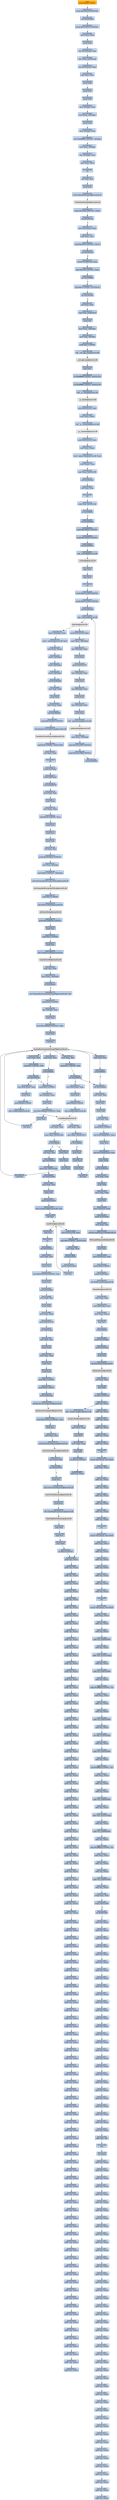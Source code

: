 digraph G {
node[shape=rectangle,style=filled,fillcolor=lightsteelblue,color=lightsteelblue]
bgcolor="transparent"
a0x0100c15bpushl_0x28UINT8[label="start\npushl $0x28<UINT8>",color="lightgrey",fillcolor="orange"];
a0x0100c15dpushl_0x100c278UINT32[label="0x0100c15d\npushl $0x100c278<UINT32>"];
a0x0100c162call_0x01005d96[label="0x0100c162\ncall 0x01005d96"];
a0x01005d96pushl_0x1016721UINT32[label="0x01005d96\npushl $0x1016721<UINT32>"];
a0x01005d9bmovl_fs_0_eax[label="0x01005d9b\nmovl %fs:0, %eax"];
a0x01005da1pushl_eax[label="0x01005da1\npushl %eax"];
a0x01005da2movl_0x10esp__eax[label="0x01005da2\nmovl 0x10(%esp), %eax"];
a0x01005da6movl_ebp_0x10esp_[label="0x01005da6\nmovl %ebp, 0x10(%esp)"];
a0x01005daaleal_0x10esp__ebp[label="0x01005daa\nleal 0x10(%esp), %ebp"];
a0x01005daesubl_eax_esp[label="0x01005dae\nsubl %eax, %esp"];
a0x01005db0pushl_ebx[label="0x01005db0\npushl %ebx"];
a0x01005db1pushl_esi[label="0x01005db1\npushl %esi"];
a0x01005db2pushl_edi[label="0x01005db2\npushl %edi"];
a0x01005db3movl__8ebp__eax[label="0x01005db3\nmovl -8(%ebp), %eax"];
a0x01005db6movl_esp__24ebp_[label="0x01005db6\nmovl %esp, -24(%ebp)"];
a0x01005db9pushl_eax[label="0x01005db9\npushl %eax"];
a0x01005dbamovl__4ebp__eax[label="0x01005dba\nmovl -4(%ebp), %eax"];
a0x01005dbdmovl_0xffffffffUINT32__4ebp_[label="0x01005dbd\nmovl $0xffffffff<UINT32>, -4(%ebp)"];
a0x01005dc4movl_eax__8ebp_[label="0x01005dc4\nmovl %eax, -8(%ebp)"];
a0x01005dc7leal__16ebp__eax[label="0x01005dc7\nleal -16(%ebp), %eax"];
a0x01005dcamovl_eax_fs_0[label="0x01005dca\nmovl %eax, %fs:0"];
a0x01005dd0ret[label="0x01005dd0\nret"];
a0x0100c167xorl_edi_edi[label="0x0100c167\nxorl %edi, %edi"];
a0x0100c169pushl_edi[label="0x0100c169\npushl %edi"];
a0x0100c16acall_GetModuleHandleA_kernel32_dll[label="0x0100c16a\ncall GetModuleHandleA@kernel32.dll"];
GetModuleHandleA_kernel32_dll[label="GetModuleHandleA@kernel32.dll",color="lightgrey",fillcolor="lightgrey"];
a0x0100c170cmpw_0x5a4dUINT16_eax_[label="0x0100c170\ncmpw $0x5a4d<UINT16>, (%eax)"];
a0x0100c175jne_0x0100c26e[label="0x0100c175\njne 0x0100c26e"];
a0x0100c17bmovl_0x3ceax__ecx[label="0x0100c17b\nmovl 0x3c(%eax), %ecx"];
a0x0100c17eaddl_eax_ecx[label="0x0100c17e\naddl %eax, %ecx"];
a0x0100c180cmpl_0x4550UINT32_ecx_[label="0x0100c180\ncmpl $0x4550<UINT32>, (%ecx)"];
a0x0100c186jne_0x0100c26e[label="0x0100c186\njne 0x0100c26e"];
a0x0100c18cmovzwl_0x18ecx__eax[label="0x0100c18c\nmovzwl 0x18(%ecx), %eax"];
a0x0100c190cmpl_0x10bUINT32_eax[label="0x0100c190\ncmpl $0x10b<UINT32>, %eax"];
a0x0100c195jne_0x0100f66d[label="0x0100c195\njne 0x0100f66d"];
a0x0100c19bcmpl_0xeUINT8_0x74ecx_[label="0x0100c19b\ncmpl $0xe<UINT8>, 0x74(%ecx)"];
a0x0100c19fjbe_0x0100c26e[label="0x0100c19f\njbe 0x0100c26e"];
a0x0100c1a5xorl_eax_eax[label="0x0100c1a5\nxorl %eax, %eax"];
a0x0100c1a7cmpl_edi_0xe8ecx_[label="0x0100c1a7\ncmpl %edi, 0xe8(%ecx)"];
a0x0100c1adsetne_al[label="0x0100c1ad\nsetne %al"];
a0x0100c1b0movl_eax__28ebp_[label="0x0100c1b0\nmovl %eax, -28(%ebp)"];
a0x0100c1b3movl_edi__4ebp_[label="0x0100c1b3\nmovl %edi, -4(%ebp)"];
a0x0100c1b6pushl_0x1UINT8[label="0x0100c1b6\npushl $0x1<UINT8>"];
a0x0100c1b8call___set_app_type_msvcrt_dll[label="0x0100c1b8\ncall __set_app_type@msvcrt.dll"];
a__set_app_type_msvcrt_dll[label="__set_app_type@msvcrt.dll",color="lightgrey",fillcolor="lightgrey"];
a0x0100c1bepopl_ecx[label="0x0100c1be\npopl %ecx"];
a0x0100c1bforl_0xffffffffUINT8_0x0101a7f4[label="0x0100c1bf\norl $0xffffffff<UINT8>, 0x0101a7f4"];
a0x0100c1c6orl_0xffffffffUINT8_0x0101a7f8[label="0x0100c1c6\norl $0xffffffff<UINT8>, 0x0101a7f8"];
a0x0100c1cdcall___p__fmode_msvcrt_dll[label="0x0100c1cd\ncall __p__fmode@msvcrt.dll"];
a__p__fmode_msvcrt_dll[label="__p__fmode@msvcrt.dll",color="lightgrey",fillcolor="lightgrey"];
a0x0100c1d3movl_0x0101a7ec_ecx[label="0x0100c1d3\nmovl 0x0101a7ec, %ecx"];
a0x0100c1d9movl_ecx_eax_[label="0x0100c1d9\nmovl %ecx, (%eax)"];
a0x0100c1dbcall___p__commode_msvcrt_dll[label="0x0100c1db\ncall __p__commode@msvcrt.dll"];
a__p__commode_msvcrt_dll[label="__p__commode@msvcrt.dll",color="lightgrey",fillcolor="lightgrey"];
a0x0100c1e1movl_0x0101a7e8_ecx[label="0x0100c1e1\nmovl 0x0101a7e8, %ecx"];
a0x0100c1e7movl_ecx_eax_[label="0x0100c1e7\nmovl %ecx, (%eax)"];
a0x0100c1e9movl__adjust_fdiv_msvcrt_dll_eax[label="0x0100c1e9\nmovl _adjust_fdiv@msvcrt.dll, %eax"];
a0x0100c1eemovl_eax__eax[label="0x0100c1ee\nmovl (%eax), %eax"];
a0x0100c1f0movl_eax_0x0101a7f0[label="0x0100c1f0\nmovl %eax, 0x0101a7f0"];
a0x0100c1f5call_0x0100c80d[label="0x0100c1f5\ncall 0x0100c80d"];
a0x0100c80dxorl_eax_eax[label="0x0100c80d\nxorl %eax, %eax"];
a0x0100c80fret[label="0x0100c80f\nret"];
a0x0100c1facmpl_edi_0x0101a7a0[label="0x0100c1fa\ncmpl %edi, 0x0101a7a0"];
a0x0100c200je_0x0100f692[label="0x0100c200\nje 0x0100f692"];
a0x0100c206call_0x0100d29a[label="0x0100c206\ncall 0x0100d29a"];
a0x0100d29apushl_0x30000UINT32[label="0x0100d29a\npushl $0x30000<UINT32>"];
a0x0100d29fpushl_0x10000UINT32[label="0x0100d29f\npushl $0x10000<UINT32>"];
a0x0100d2a4call_0x0100d2b1[label="0x0100d2a4\ncall 0x0100d2b1"];
a0x0100d2b1jmp__controlfp_msvcrt_dll[label="0x0100d2b1\njmp _controlfp@msvcrt.dll"];
a_controlfp_msvcrt_dll[label="_controlfp@msvcrt.dll",color="lightgrey",fillcolor="lightgrey"];
a0x0100d2a9popl_ecx[label="0x0100d2a9\npopl %ecx"];
a0x0100d2aapopl_ecx[label="0x0100d2aa\npopl %ecx"];
a0x0100d2abret[label="0x0100d2ab\nret"];
a0x0100c20bpushl_0x101a798UINT32[label="0x0100c20b\npushl $0x101a798<UINT32>"];
a0x0100c210pushl_0x101a794UINT32[label="0x0100c210\npushl $0x101a794<UINT32>"];
a0x0100c215call_0x0100c802[label="0x0100c215\ncall 0x0100c802"];
a0x0100c802jmp__initterm_msvcrt_dll[label="0x0100c802\njmp _initterm@msvcrt.dll"];
a_initterm_msvcrt_dll[label="_initterm@msvcrt.dll",color="lightgrey",fillcolor="lightgrey"];
a0x0100c21amovl_0x0101a7e4_eax[label="0x0100c21a\nmovl 0x0101a7e4, %eax"];
a0x0100c21fmovl_eax__36ebp_[label="0x0100c21f\nmovl %eax, -36(%ebp)"];
a0x0100c222leal__36ebp__eax[label="0x0100c222\nleal -36(%ebp), %eax"];
a0x0100c225pushl_eax[label="0x0100c225\npushl %eax"];
a0x0100c226pushl_0x0101a7e0[label="0x0100c226\npushl 0x0101a7e0"];
a0x0100c22cleal__32ebp__eax[label="0x0100c22c\nleal -32(%ebp), %eax"];
a0x0100c22fpushl_eax[label="0x0100c22f\npushl %eax"];
a0x0100c230leal__40ebp__eax[label="0x0100c230\nleal -40(%ebp), %eax"];
a0x0100c233pushl_eax[label="0x0100c233\npushl %eax"];
a0x0100c234leal__44ebp__eax[label="0x0100c234\nleal -44(%ebp), %eax"];
a0x0100c237pushl_eax[label="0x0100c237\npushl %eax"];
a0x0100c238call___getmainargs_msvcrt_dll[label="0x0100c238\ncall __getmainargs@msvcrt.dll"];
a__getmainargs_msvcrt_dll[label="__getmainargs@msvcrt.dll",color="lightgrey",fillcolor="lightgrey"];
a0x0100c23emovl_eax__52ebp_[label="0x0100c23e\nmovl %eax, -52(%ebp)"];
a0x0100c241pushl_0x101a790UINT32[label="0x0100c241\npushl $0x101a790<UINT32>"];
a0x0100c246pushl_0x101a788UINT32[label="0x0100c246\npushl $0x101a788<UINT32>"];
a0x0100c24bcall_0x0100c802[label="0x0100c24b\ncall 0x0100c802"];
a0x0100c250movl__32ebp__eax[label="0x0100c250\nmovl -32(%ebp), %eax"];
a0x0100c253movl___initenv_msvcrt_dll_ecx[label="0x0100c253\nmovl __initenv@msvcrt.dll, %ecx"];
a0x0100c259movl_eax_ecx_[label="0x0100c259\nmovl %eax, (%ecx)"];
a0x0100c25bpushl__32ebp_[label="0x0100c25b\npushl -32(%ebp)"];
a0x0100c25epushl__40ebp_[label="0x0100c25e\npushl -40(%ebp)"];
a0x0100c261pushl__44ebp_[label="0x0100c261\npushl -44(%ebp)"];
a0x0100c264call_0x0100d266[label="0x0100c264\ncall 0x0100d266"];
a0x0100d266movl_edi_edi[label="0x0100d266\nmovl %edi, %edi"];
a0x0100d268pushl_ebp[label="0x0100d268\npushl %ebp"];
a0x0100d269movl_esp_ebp[label="0x0100d269\nmovl %esp, %ebp"];
a0x0100d26bcall_0x0100d280[label="0x0100d26b\ncall 0x0100d280"];
a0x0100d280pushl_0x101a63cUINT32[label="0x0100d280\npushl $0x101a63c<UINT32>"];
a0x0100d285call_InitializeCriticalSection_kernel32_dll[label="0x0100d285\ncall InitializeCriticalSection@kernel32.dll"];
InitializeCriticalSection_kernel32_dll[label="InitializeCriticalSection@kernel32.dll",color="lightgrey",fillcolor="lightgrey"];
a0x0100d28bandl_0x0UINT8_0x0101a638[label="0x0100d28b\nandl $0x0<UINT8>, 0x0101a638"];
a0x0100d292xorl_eax_eax[label="0x0100d292\nxorl %eax, %eax"];
a0x0100d294ret[label="0x0100d294\nret"];
a0x0100d270pushl_0xcebp_[label="0x0100d270\npushl 0xc(%ebp)"];
a0x0100d273pushl_0x8ebp_[label="0x0100d273\npushl 0x8(%ebp)"];
a0x0100d276call_0x01008735[label="0x0100d276\ncall 0x01008735"];
a0x01008735movl_edi_edi[label="0x01008735\nmovl %edi, %edi"];
a0x01008737pushl_ebp[label="0x01008737\npushl %ebp"];
a0x01008738movl_esp_ebp[label="0x01008738\nmovl %esp, %ebp"];
a0x0100873asubl_0x24UINT8_esp[label="0x0100873a\nsubl $0x24<UINT8>, %esp"];
a0x0100873dpushl_ebx[label="0x0100873d\npushl %ebx"];
a0x0100873epushl_esi[label="0x0100873e\npushl %esi"];
a0x0100873fpushl_edi[label="0x0100873f\npushl %edi"];
a0x01008740xorl_esi_esi[label="0x01008740\nxorl %esi, %esi"];
a0x01008742pushl_0x101652bUINT32[label="0x01008742\npushl $0x101652b<UINT32>"];
a0x01008747movl_esi__8ebp_[label="0x01008747\nmovl %esi, -8(%ebp)"];
a0x0100874amovl_0x9UINT32__32ebp_[label="0x0100874a\nmovl $0x9<UINT32>, -32(%ebp)"];
a0x01008751call_SetUnhandledExceptionFilter_kernel32_dll[label="0x01008751\ncall SetUnhandledExceptionFilter@kernel32.dll"];
SetUnhandledExceptionFilter_kernel32_dll[label="SetUnhandledExceptionFilter@kernel32.dll",color="lightgrey",fillcolor="lightgrey"];
a0x01008757pushl_0x1UINT8[label="0x01008757\npushl $0x1<UINT8>"];
a0x01008759call_SetErrorMode_kernel32_dll[label="0x01008759\ncall SetErrorMode@kernel32.dll"];
SetErrorMode_kernel32_dll[label="SetErrorMode@kernel32.dll",color="lightgrey",fillcolor="lightgrey"];
a0x0100875fpushl_0x1008b38UINT32[label="0x0100875f\npushl $0x1008b38<UINT32>"];
a0x01008764pushl_esi[label="0x01008764\npushl %esi"];
a0x01008765pushl_0x1UINT8[label="0x01008765\npushl $0x1<UINT8>"];
a0x01008767pushl_esi[label="0x01008767\npushl %esi"];
a0x01008768call_CreateEventW_kernel32_dll[label="0x01008768\ncall CreateEventW@kernel32.dll"];
CreateEventW_kernel32_dll[label="CreateEventW@kernel32.dll",color="lightgrey",fillcolor="lightgrey"];
a0x0100876ecmpl_esi_eax[label="0x0100876e\ncmpl %esi, %eax"];
a0x01008770movl_eax__36ebp_[label="0x01008770\nmovl %eax, -36(%ebp)"];
a0x01008773je_0x0100f4e3[label="0x01008773\nje 0x0100f4e3"];
a0x01008779movl_ExpandEnvironmentStringsW_kernel32_dll_esi[label="0x01008779\nmovl ExpandEnvironmentStringsW@kernel32.dll, %esi"];
a0x0100877fpushl_0x1UINT8[label="0x0100877f\npushl $0x1<UINT8>"];
a0x01008781leal__2ebp__eax[label="0x01008781\nleal -2(%ebp), %eax"];
a0x01008784pushl_eax[label="0x01008784\npushl %eax"];
a0x01008785movl_0x1008af0UINT32_ebx[label="0x01008785\nmovl $0x1008af0<UINT32>, %ebx"];
a0x0100878apushl_ebx[label="0x0100878a\npushl %ebx"];
a0x0100878bcall_esi[label="0x0100878b\ncall %esi"];
ExpandEnvironmentStringsW_kernel32_dll[label="ExpandEnvironmentStringsW@kernel32.dll",color="lightgrey",fillcolor="lightgrey"];
a0x0100878dmovl_eax_edi[label="0x0100878d\nmovl %eax, %edi"];
a0x0100878fcmpl_0x1UINT8_edi[label="0x0100878f\ncmpl $0x1<UINT8>, %edi"];
a0x01008792jbe_0x010087ba[label="0x01008792\njbe 0x010087ba"];
a0x01008794leal_ediedi__eax[label="0x01008794\nleal (%edi,%edi), %eax"];
a0x010087bapushl_0x1UINT8[label="0x010087ba\npushl $0x1<UINT8>"];
a0x010087bcleal__2ebp__eax[label="0x010087bc\nleal -2(%ebp), %eax"];
a0x010087bfpushl_eax[label="0x010087bf\npushl %eax"];
a0x010087c0movl_0x1008ab0UINT32_ebx[label="0x010087c0\nmovl $0x1008ab0<UINT32>, %ebx"];
a0x010087c5pushl_ebx[label="0x010087c5\npushl %ebx"];
a0x010087c6call_esi[label="0x010087c6\ncall %esi"];
a0x010087c8movl_eax_edi[label="0x010087c8\nmovl %eax, %edi"];
a0x010087cacmpl_0x1UINT8_edi[label="0x010087ca\ncmpl $0x1<UINT8>, %edi"];
a0x010087cdjbe_0x010087f5[label="0x010087cd\njbe 0x010087f5"];
a0x010087f5call_0x0100d2bc[label="0x010087f5\ncall 0x0100d2bc"];
a0x0100d2bcmovl_edi_edi[label="0x0100d2bc\nmovl %edi, %edi"];
a0x0100d2bepushl_esi[label="0x0100d2be\npushl %esi"];
a0x0100d2bfpushl_edi[label="0x0100d2bf\npushl %edi"];
a0x0100d2c0xorl_esi_esi[label="0x0100d2c0\nxorl %esi, %esi"];
a0x0100d2c2pushl_0x1UINT8[label="0x0100d2c2\npushl $0x1<UINT8>"];
a0x0100d2c4leal_0x101a454esi__eax[label="0x0100d2c4\nleal 0x101a454(%esi), %eax"];
a0x0100d2capushl_eax[label="0x0100d2ca\npushl %eax"];
a0x0100d2cbleal_0x101a450esi__edi[label="0x0100d2cb\nleal 0x101a450(%esi), %edi"];
a0x0100d2d1pushl_edi_[label="0x0100d2d1\npushl (%edi)"];
a0x0100d2d3call_0x0100c815[label="0x0100d2d3\ncall 0x0100c815"];
a0x0100c815movl_edi_edi[label="0x0100c815\nmovl %edi, %edi"];
a0x0100c817pushl_ebp[label="0x0100c817\npushl %ebp"];
a0x0100c818movl_esp_ebp[label="0x0100c818\nmovl %esp, %ebp"];
a0x0100c81apushl_esi[label="0x0100c81a\npushl %esi"];
a0x0100c81bmovl_fs_0x18_eax[label="0x0100c81b\nmovl %fs:0x18, %eax"];
a0x0100c821pushl_0x10ebp_[label="0x0100c821\npushl 0x10(%ebp)"];
a0x0100c824movl_eax_esi[label="0x0100c824\nmovl %eax, %esi"];
a0x0100c826call_RtlLengthRequiredSid_ntdll_dll[label="0x0100c826\ncall RtlLengthRequiredSid@ntdll.dll"];
RtlLengthRequiredSid_ntdll_dll[label="RtlLengthRequiredSid@ntdll.dll",color="lightgrey",fillcolor="lightgrey"];
a0x0100c82cpushl_eax[label="0x0100c82c\npushl %eax"];
a0x0100c82dmovl_0x30esi__eax[label="0x0100c82d\nmovl 0x30(%esi), %eax"];
a0x0100c830pushl_0x0UINT8[label="0x0100c830\npushl $0x0<UINT8>"];
a0x0100c832pushl_0x18eax_[label="0x0100c832\npushl 0x18(%eax)"];
a0x0100c835call_RtlAllocateHeap_ntdll_dll[label="0x0100c835\ncall RtlAllocateHeap@ntdll.dll"];
HeapAlloc_kernel32_dll[label="HeapAlloc@kernel32.dll",color="lightgrey",fillcolor="lightgrey"];
a0x0100c83btestl_eax_eax[label="0x0100c83b\ntestl %eax, %eax"];
a0x0100c83dmovl_0x8ebp__ecx[label="0x0100c83d\nmovl 0x8(%ebp), %ecx"];
a0x0100c840movl_eax_ecx_[label="0x0100c840\nmovl %eax, (%ecx)"];
a0x0100c842popl_esi[label="0x0100c842\npopl %esi"];
a0x0100c843je_0x0100fa91[label="0x0100c843\nje 0x0100fa91"];
a0x0100c849pushl_0x10ebp_[label="0x0100c849\npushl 0x10(%ebp)"];
a0x0100c84cpushl_0xcebp_[label="0x0100c84c\npushl 0xc(%ebp)"];
a0x0100c84fpushl_eax[label="0x0100c84f\npushl %eax"];
a0x0100c850call_RtlInitializeSid_ntdll_dll[label="0x0100c850\ncall RtlInitializeSid@ntdll.dll"];
RtlInitializeSid_ntdll_dll[label="RtlInitializeSid@ntdll.dll",color="lightgrey",fillcolor="lightgrey"];
a0x0100c856xorl_eax_eax[label="0x0100c856\nxorl %eax, %eax"];
a0x0100c858popl_ebp[label="0x0100c858\npopl %ebp"];
a0x0100c859ret_0xcUINT16[label="0x0100c859\nret $0xc<UINT16>"];
a0x0101a454addb_al_eax_[label="0x0101a454\naddb %al, (%eax)"];
a0x01016721jmp__except_handler3_msvcrt_dll[label="0x01016721\njmp _except_handler3@msvcrt.dll"];
a_except_handler3_msvcrt_dll[label="_except_handler3@msvcrt.dll",color="lightgrey",fillcolor="lightgrey"];
a0x7c9032a8movl_fs_0_esp[label="0x7c9032a8\nmovl %fs:0, %esp"];
a0x7c9032afpopl_fs_0[label="0x7c9032af\npopl %fs:0"];
a0x7c9032b6movl_ebp_esp[label="0x7c9032b6\nmovl %ebp, %esp"];
a0x7c9032b8popl_ebp[label="0x7c9032b8\npopl %ebp"];
a0x7c9032b9ret_0x14UINT16[label="0x7c9032b9\nret $0x14<UINT16>"];
a0xffffffffffffffffaddb_al_eax_[label="0xffffffffffffffff\naddb %al, (%eax)"];
a0x00000001addb_al_eax_[label="0x00000001\naddb %al, (%eax)"];
a0x00000003addb_al_eax_[label="0x00000003\naddb %al, (%eax)"];
a0x00000005addb_al_eax_[label="0x00000005\naddb %al, (%eax)"];
a0x00000007addb_al_eax_[label="0x00000007\naddb %al, (%eax)"];
a0x00000009addb_al_eax_[label="0x00000009\naddb %al, (%eax)"];
a0x0000000baddb_al_eax_[label="0x0000000b\naddb %al, (%eax)"];
a0x0000000daddb_al_eax_[label="0x0000000d\naddb %al, (%eax)"];
a0x0000000faddb_al_eax_[label="0x0000000f\naddb %al, (%eax)"];
a0x00000011addb_al_eax_[label="0x00000011\naddb %al, (%eax)"];
a0x00000013addb_al_eax_[label="0x00000013\naddb %al, (%eax)"];
a0x00000015addb_al_eax_[label="0x00000015\naddb %al, (%eax)"];
a0x00000017addb_al_eax_[label="0x00000017\naddb %al, (%eax)"];
a0x00000019addb_al_eax_[label="0x00000019\naddb %al, (%eax)"];
a0x0000001baddb_al_eax_[label="0x0000001b\naddb %al, (%eax)"];
a0x0000001daddb_al_eax_[label="0x0000001d\naddb %al, (%eax)"];
a0x0000001faddb_al_eax_[label="0x0000001f\naddb %al, (%eax)"];
a0x00000021addb_al_eax_[label="0x00000021\naddb %al, (%eax)"];
a0x00000023addb_al_eax_[label="0x00000023\naddb %al, (%eax)"];
a0x00000025addb_al_eax_[label="0x00000025\naddb %al, (%eax)"];
a0x00000027addb_al_eax_[label="0x00000027\naddb %al, (%eax)"];
a0x00000029addb_al_eax_[label="0x00000029\naddb %al, (%eax)"];
a0x0000002baddb_al_eax_[label="0x0000002b\naddb %al, (%eax)"];
a0x0000002daddb_al_eax_[label="0x0000002d\naddb %al, (%eax)"];
a0x0000002faddb_al_eax_[label="0x0000002f\naddb %al, (%eax)"];
a0x00000031addb_al_eax_[label="0x00000031\naddb %al, (%eax)"];
a0x00000033addb_al_eax_[label="0x00000033\naddb %al, (%eax)"];
a0x00000035addb_al_eax_[label="0x00000035\naddb %al, (%eax)"];
a0x00000037addb_al_eax_[label="0x00000037\naddb %al, (%eax)"];
a0x00000039addb_al_eax_[label="0x00000039\naddb %al, (%eax)"];
a0x0000003baddb_al_eax_[label="0x0000003b\naddb %al, (%eax)"];
a0x0000003daddb_al_eax_[label="0x0000003d\naddb %al, (%eax)"];
a0x0000003faddb_al_eax_[label="0x0000003f\naddb %al, (%eax)"];
a0x00000041addb_al_eax_[label="0x00000041\naddb %al, (%eax)"];
a0x00000043addb_al_eax_[label="0x00000043\naddb %al, (%eax)"];
a0x00000045addb_al_eax_[label="0x00000045\naddb %al, (%eax)"];
a0x00000047addb_al_eax_[label="0x00000047\naddb %al, (%eax)"];
a0x00000049addb_al_eax_[label="0x00000049\naddb %al, (%eax)"];
a0x0000004baddb_al_eax_[label="0x0000004b\naddb %al, (%eax)"];
a0x0000004daddb_al_eax_[label="0x0000004d\naddb %al, (%eax)"];
a0x0000004faddb_al_eax_[label="0x0000004f\naddb %al, (%eax)"];
a0x00000051addb_al_eax_[label="0x00000051\naddb %al, (%eax)"];
a0x00000053addb_al_eax_[label="0x00000053\naddb %al, (%eax)"];
a0x00000055addb_al_eax_[label="0x00000055\naddb %al, (%eax)"];
a0x00000057addb_al_eax_[label="0x00000057\naddb %al, (%eax)"];
a0x00000059addb_al_eax_[label="0x00000059\naddb %al, (%eax)"];
a0x0000005baddb_al_eax_[label="0x0000005b\naddb %al, (%eax)"];
a0x0000005daddb_al_eax_[label="0x0000005d\naddb %al, (%eax)"];
a0x0000005faddb_al_eax_[label="0x0000005f\naddb %al, (%eax)"];
a0x00000061addb_al_eax_[label="0x00000061\naddb %al, (%eax)"];
a0x00000063addb_al_eax_[label="0x00000063\naddb %al, (%eax)"];
a0x00000065addb_al_eax_[label="0x00000065\naddb %al, (%eax)"];
a0x00000067addb_al_eax_[label="0x00000067\naddb %al, (%eax)"];
a0x00000069addb_al_eax_[label="0x00000069\naddb %al, (%eax)"];
a0x0000006baddb_al_eax_[label="0x0000006b\naddb %al, (%eax)"];
a0x0000006daddb_al_eax_[label="0x0000006d\naddb %al, (%eax)"];
a0x0000006faddb_al_eax_[label="0x0000006f\naddb %al, (%eax)"];
a0x00000071addb_al_eax_[label="0x00000071\naddb %al, (%eax)"];
a0x00000073addb_al_eax_[label="0x00000073\naddb %al, (%eax)"];
a0x00000075addb_al_eax_[label="0x00000075\naddb %al, (%eax)"];
a0x00000077addb_al_eax_[label="0x00000077\naddb %al, (%eax)"];
a0x00000079addb_al_eax_[label="0x00000079\naddb %al, (%eax)"];
a0x0000007baddb_al_eax_[label="0x0000007b\naddb %al, (%eax)"];
a0x0000007daddb_al_eax_[label="0x0000007d\naddb %al, (%eax)"];
a0x0000007faddb_al_eax_[label="0x0000007f\naddb %al, (%eax)"];
a0x00000081addb_al_eax_[label="0x00000081\naddb %al, (%eax)"];
a0x00000083addb_al_eax_[label="0x00000083\naddb %al, (%eax)"];
a0x00000085addb_al_eax_[label="0x00000085\naddb %al, (%eax)"];
a0x00000087addb_al_eax_[label="0x00000087\naddb %al, (%eax)"];
a0x00000089addb_al_eax_[label="0x00000089\naddb %al, (%eax)"];
a0x0000008baddb_al_eax_[label="0x0000008b\naddb %al, (%eax)"];
a0x0000008daddb_al_eax_[label="0x0000008d\naddb %al, (%eax)"];
a0x0000008faddb_al_eax_[label="0x0000008f\naddb %al, (%eax)"];
a0x00000091addb_al_eax_[label="0x00000091\naddb %al, (%eax)"];
a0x00000093addb_al_eax_[label="0x00000093\naddb %al, (%eax)"];
a0x00000095addb_al_eax_[label="0x00000095\naddb %al, (%eax)"];
a0x00000097addb_al_eax_[label="0x00000097\naddb %al, (%eax)"];
a0x00000099addb_al_eax_[label="0x00000099\naddb %al, (%eax)"];
a0x0000009baddb_al_eax_[label="0x0000009b\naddb %al, (%eax)"];
a0x0000009daddb_al_eax_[label="0x0000009d\naddb %al, (%eax)"];
a0x0000009faddb_al_eax_[label="0x0000009f\naddb %al, (%eax)"];
a0x000000a1addb_al_eax_[label="0x000000a1\naddb %al, (%eax)"];
a0x000000a3addb_al_eax_[label="0x000000a3\naddb %al, (%eax)"];
a0x000000a5addb_al_eax_[label="0x000000a5\naddb %al, (%eax)"];
a0x000000a7addb_al_eax_[label="0x000000a7\naddb %al, (%eax)"];
a0x000000a9addb_al_eax_[label="0x000000a9\naddb %al, (%eax)"];
a0x000000abaddb_al_eax_[label="0x000000ab\naddb %al, (%eax)"];
a0x000000adaddb_al_eax_[label="0x000000ad\naddb %al, (%eax)"];
a0x000000afaddb_al_eax_[label="0x000000af\naddb %al, (%eax)"];
a0x000000b1addb_al_eax_[label="0x000000b1\naddb %al, (%eax)"];
a0x000000b3addb_al_eax_[label="0x000000b3\naddb %al, (%eax)"];
a0x000000b5addb_al_eax_[label="0x000000b5\naddb %al, (%eax)"];
a0x000000b7addb_al_eax_[label="0x000000b7\naddb %al, (%eax)"];
a0x000000b9addb_al_eax_[label="0x000000b9\naddb %al, (%eax)"];
a0x000000bbaddb_al_eax_[label="0x000000bb\naddb %al, (%eax)"];
a0x000000bdaddb_al_eax_[label="0x000000bd\naddb %al, (%eax)"];
a0x000000bfaddb_al_eax_[label="0x000000bf\naddb %al, (%eax)"];
a0x000000c1addb_al_eax_[label="0x000000c1\naddb %al, (%eax)"];
a0x000000c3addb_al_eax_[label="0x000000c3\naddb %al, (%eax)"];
a0x000000c5addb_al_eax_[label="0x000000c5\naddb %al, (%eax)"];
a0x000000c7addb_al_eax_[label="0x000000c7\naddb %al, (%eax)"];
a0x01008797pushl_eax[label="0x01008797\npushl %eax"];
a0x01008798pushl_0x40UINT8[label="0x01008798\npushl $0x40<UINT8>"];
a0x0100879acall_LocalAlloc_kernel32_dll[label="0x0100879a\ncall LocalAlloc@kernel32.dll"];
LocalAlloc_kernel32_dll[label="LocalAlloc@kernel32.dll",color="lightgrey",fillcolor="lightgrey"];
a0x010087a0testl_eax_eax[label="0x010087a0\ntestl %eax, %eax"];
a0x010087a2movl_eax_0x0101a520[label="0x010087a2\nmovl %eax, 0x0101a520"];
a0x010087a7je_0x010089d1[label="0x010087a7\nje 0x010089d1"];
a0x010087adpushl_edi[label="0x010087ad\npushl %edi"];
a0x010089d1xorl_esi_esi[label="0x010089d1\nxorl %esi, %esi"];
a0x010089d3jmp_0x0100f4e3[label="0x010089d3\njmp 0x0100f4e3"];
a0x0100f4e3movl_esi_0x0101a3c0[label="0x0100f4e3\nmovl %esi, 0x0101a3c0"];
a0x0100f4e9call_0x0101584e[label="0x0100f4e9\ncall 0x0101584e"];
a0x0101584emovl_edi_edi[label="0x0101584e\nmovl %edi, %edi"];
a0x01015850pushl_esi[label="0x01015850\npushl %esi"];
a0x01015851pushl_0x0101a354[label="0x01015851\npushl 0x0101a354"];
a0x01015857movl_LocalFree_kernel32_dll_esi[label="0x01015857\nmovl LocalFree@kernel32.dll, %esi"];
a0x0101585dcall_esi[label="0x0101585d\ncall %esi"];
LocalFree_kernel32_dll[label="LocalFree@kernel32.dll",color="lightgrey",fillcolor="lightgrey"];
a0x0101585fmovl_0x0101a7d8_eax[label="0x0101585f\nmovl 0x0101a7d8, %eax"];
a0x01015864andl_0x0UINT8_0x0101a354[label="0x01015864\nandl $0x0<UINT8>, 0x0101a354"];
a0x0101586btestl_eax_eax[label="0x0101586b\ntestl %eax, %eax"];
a0x0101586dje_0x01015876[label="0x0101586d\nje 0x01015876"];
a0x01015876pushl_0x0101a658[label="0x01015876\npushl 0x0101a658"];
a0x0101587ccall_esi[label="0x0101587c\ncall %esi"];
a0x0101587epopl_esi[label="0x0101587e\npopl %esi"];
a0x0101587fret[label="0x0101587f\nret"];
a0x0100f4eecall_0x0101653c[label="0x0100f4ee\ncall 0x0101653c"];
a0x0101653cmovl_edi_edi[label="0x0101653c\nmovl %edi, %edi"];
a0x0101653epushl_esi[label="0x0101653e\npushl %esi"];
a0x0101653fmovl_0x1016758UINT32_esi[label="0x0101653f\nmovl $0x1016758<UINT32>, %esi"];
a0x01016544pushl_esi[label="0x01016544\npushl %esi"];
a0x01016545call_0x0101684b[label="0x01016545\ncall 0x0101684b"];
a0x0101684bmovl_edi_edi[label="0x0101684b\nmovl %edi, %edi"];
a0x0101684dpushl_ebp[label="0x0101684d\npushl %ebp"];
a0x0101684emovl_esp_ebp[label="0x0101684e\nmovl %esp, %ebp"];
a0x01016850pushl_0x0101a778[label="0x01016850\npushl 0x0101a778"];
a0x01016856call_0x8ebp_[label="0x01016856\ncall 0x8(%ebp)"];
a0x01016758movl_edi_edi[label="0x01016758\nmovl %edi, %edi"];
a0x0101675apushl_ebp[label="0x0101675a\npushl %ebp"];
a0x0101675bmovl_esp_ebp[label="0x0101675b\nmovl %esp, %ebp"];
a0x0101675dpushl_esi[label="0x0101675d\npushl %esi"];
a0x0101675epushl_edi[label="0x0101675e\npushl %edi"];
a0x0101675fpushl_0x1UINT8[label="0x0101675f\npushl $0x1<UINT8>"];
a0x01016761pushl_0x0UINT8[label="0x01016761\npushl $0x0<UINT8>"];
a0x01016763pushl_0x8ebp_[label="0x01016763\npushl 0x8(%ebp)"];
a0x01016766call_RpcServerUnregisterIf_rpcrt4_dll[label="0x01016766\ncall RpcServerUnregisterIf@rpcrt4.dll"];
RpcServerUnregisterIf_rpcrt4_dll[label="RpcServerUnregisterIf@rpcrt4.dll",color="lightgrey",fillcolor="lightgrey"];
a0x0101676cmovl_0x101a63cUINT32_esi[label="0x0101676c\nmovl $0x101a63c<UINT32>, %esi"];
a0x01016771pushl_esi[label="0x01016771\npushl %esi"];
a0x01016772movl_eax_edi[label="0x01016772\nmovl %eax, %edi"];
a0x01016774call_EnterCriticalSection_kernel32_dll[label="0x01016774\ncall EnterCriticalSection@kernel32.dll"];
EnterCriticalSection_kernel32_dll[label="EnterCriticalSection@kernel32.dll",color="lightgrey",fillcolor="lightgrey"];
a0x0101677adecl_0x0101a638[label="0x0101677a\ndecl 0x0101a638"];
a0x01016780jne_0x01016790[label="0x01016780\njne 0x01016790"];
a0x01016790pushl_esi[label="0x01016790\npushl %esi"];
a0x01016791call_LeaveCriticalSection_kernel32_dll[label="0x01016791\ncall LeaveCriticalSection@kernel32.dll"];
LeaveCriticalSection_kernel32_dll[label="LeaveCriticalSection@kernel32.dll",color="lightgrey",fillcolor="lightgrey"];
a0x01016797pushl_edi[label="0x01016797\npushl %edi"];
a0x01016798call_I_RpcMapWin32Status_rpcrt4_dll[label="0x01016798\ncall I_RpcMapWin32Status@rpcrt4.dll"];
I_RpcMapWin32Status_rpcrt4_dll[label="I_RpcMapWin32Status@rpcrt4.dll",color="lightgrey",fillcolor="lightgrey"];
a0x0101679epopl_edi[label="0x0101679e\npopl %edi"];
a0x0101679fpopl_esi[label="0x0101679f\npopl %esi"];
a0x010167a0popl_ebp[label="0x010167a0\npopl %ebp"];
a0x010167a1ret_0x4UINT16[label="0x010167a1\nret $0x4<UINT16>"];
a0x000000c9addb_al_eax_[label="0x000000c9\naddb %al, (%eax)"];
a0x000000cbaddb_al_eax_[label="0x000000cb\naddb %al, (%eax)"];
a0x010087aepushl_eax[label="0x010087ae\npushl %eax"];
a0x010087afpushl_ebx[label="0x010087af\npushl %ebx"];
a0x010087b0call_esi[label="0x010087b0\ncall %esi"];
a0x010087b2cmpl_edi_eax[label="0x010087b2\ncmpl %edi, %eax"];
a0x010087b4ja_0x010089d1[label="0x010087b4\nja 0x010089d1"];
a0x010087cfleal_ediedi__eax[label="0x010087cf\nleal (%edi,%edi), %eax"];
a0x010087d2pushl_eax[label="0x010087d2\npushl %eax"];
a0x010087d3pushl_0x40UINT8[label="0x010087d3\npushl $0x40<UINT8>"];
a0x010087d5call_LocalAlloc_kernel32_dll[label="0x010087d5\ncall LocalAlloc@kernel32.dll"];
a0x010087dbtestl_eax_eax[label="0x010087db\ntestl %eax, %eax"];
a0x010087ddmovl_eax_0x0101a574[label="0x010087dd\nmovl %eax, 0x0101a574"];
a0x010087e2je_0x010089d1[label="0x010087e2\nje 0x010089d1"];
a0x010087e8pushl_edi[label="0x010087e8\npushl %edi"];
a0x010087e9pushl_eax[label="0x010087e9\npushl %eax"];
a0x010087eapushl_ebx[label="0x010087ea\npushl %ebx"];
a0x010087ebcall_esi[label="0x010087eb\ncall %esi"];
a0x010087edcmpl_edi_eax[label="0x010087ed\ncmpl %edi, %eax"];
a0x010087efja_0x010089d1[label="0x010087ef\nja 0x010089d1"];
a0x0101a456addb_al_eax_[label="0x0101a456\naddb %al, (%eax)"];
a0x0101a458addb_al_eax_[label="0x0101a458\naddb %al, (%eax)"];
a0x0101a45aaddb_al_eax_[label="0x0101a45a\naddb %al, (%eax)"];
a0x0101a45caddb_al_eax_[label="0x0101a45c\naddb %al, (%eax)"];
a0x0101a45eaddb_al_eax_[label="0x0101a45e\naddb %al, (%eax)"];
a0x0101a460hlt_[label="0x0101a460\nhlt "];
a0x0101a461movsb_ds_esi__es_edi_[label="0x0101a461\nmovsb %ds:(%esi), %es:(%edi)"];
a0x0101a462addl_eax_ecx_[label="0x0101a462\naddl %eax, (%ecx)"];
a0x0101a464addb_al_eax_[label="0x0101a464\naddb %al, (%eax)"];
a0x0101a466addb_al_eax_[label="0x0101a466\naddb %al, (%eax)"];
a0x0101a468addb_al_ecx_[label="0x0101a468\naddb %al, (%ecx)"];
a0x0101a46aaddb_al_eax_[label="0x0101a46a\naddb %al, (%eax)"];
a0x0101a46caddb_al_eax_[label="0x0101a46c\naddb %al, (%eax)"];
a0x0101a46eaddb_al_eax_[label="0x0101a46e\naddb %al, (%eax)"];
a0x0101a470clc_[label="0x0101a470\nclc "];
a0x0101a471movsb_ds_esi__es_edi_[label="0x0101a471\nmovsb %ds:(%esi), %es:(%edi)"];
a0x0101a472addl_eax_ecx_[label="0x0101a472\naddl %eax, (%ecx)"];
a0x0101a474addb_al_eax_[label="0x0101a474\naddb %al, (%eax)"];
a0x0101a476addb_al_eax_[label="0x0101a476\naddb %al, (%eax)"];
a0x0101a478addb_al_edx_[label="0x0101a478\naddb %al, (%edx)"];
a0x0101a47aaddb_al_eax_[label="0x0101a47a\naddb %al, (%eax)"];
a0x0101a47caddb_al_eax_[label="0x0101a47c\naddb %al, (%eax)"];
a0x0101a47eaddb_al_eax_[label="0x0101a47e\naddb %al, (%eax)"];
a0x0101a480cld_[label="0x0101a480\ncld "];
a0x0101a481movsb_ds_esi__es_edi_[label="0x0101a481\nmovsb %ds:(%esi), %es:(%edi)"];
a0x0101a482addl_eax_ecx_[label="0x0101a482\naddl %eax, (%ecx)"];
a0x0101a484addb_al_eax_[label="0x0101a484\naddb %al, (%eax)"];
a0x0101a486addb_al_eax_[label="0x0101a486\naddb %al, (%eax)"];
a0x0101a488addb_al_0x00020000[label="0x0101a488\naddb %al, 0x00020000"];
a0x0101a48eaddb_al_eax_[label="0x0101a48e\naddb %al, (%eax)"];
a0x0101a490addb_ah_0x101ebp_[label="0x0101a490\naddb %ah, 0x101(%ebp)"];
a0x0101a496addb_al_eax_[label="0x0101a496\naddb %al, (%eax)"];
a0x0101a498addb_al_0x00120000[label="0x0101a498\naddb %al, 0x00120000"];
a0x0101a49eaddb_al_eax_[label="0x0101a49e\naddb %al, (%eax)"];
a0x0101a4a0addb_0xffffffa5UINT8_al[label="0x0101a4a0\naddb $0xffffffa5<UINT8>, %al"];
a0x0101a4a2addl_eax_ecx_[label="0x0101a4a2\naddl %eax, (%ecx)"];
a0x0101a4a4addb_al_eax_[label="0x0101a4a4\naddb %al, (%eax)"];
a0x0101a4a6addb_al_eax_[label="0x0101a4a6\naddb %al, (%eax)"];
a0x0101a4a8addb_al_0x00130000[label="0x0101a4a8\naddb %al, 0x00130000"];
a0x0101a4aeaddb_al_eax_[label="0x0101a4ae\naddb %al, (%eax)"];
a0x0101a4b0orb_ah_0x101ebp_[label="0x0101a4b0\norb %ah, 0x101(%ebp)"];
a0x0101a4b6addb_al_eax_[label="0x0101a4b6\naddb %al, (%eax)"];
a0x0101a4b8addb_al_0x00140000[label="0x0101a4b8\naddb %al, 0x00140000"];
a0x0101a4beaddb_al_eax_[label="0x0101a4be\naddb %al, (%eax)"];
a0x0101a4c0orb_0xffffffa5UINT8_al[label="0x0101a4c0\norb $0xffffffa5<UINT8>, %al"];
a0x0101a4c2addl_eax_ecx_[label="0x0101a4c2\naddl %eax, (%ecx)"];
a0x0101a4c4addb_al_eax_[label="0x0101a4c4\naddb %al, (%eax)"];
a0x0101a4c6addb_al_eax_[label="0x0101a4c6\naddb %al, (%eax)"];
a0x0101a4c8addb_al_0x00200000[label="0x0101a4c8\naddb %al, 0x00200000"];
a0x0101a4ceaddb_al_eax_[label="0x0101a4ce\naddb %al, (%eax)"];
a0x0101a4d0adcb_ah_0x101ebp_[label="0x0101a4d0\nadcb %ah, 0x101(%ebp)"];
a0x0101a4d6addb_al_eax_[label="0x0101a4d6\naddb %al, (%eax)"];
a0x0101a4d8addb_al_0x000b0000[label="0x0101a4d8\naddb %al, 0x000b0000"];
a0x0101a4deaddb_al_eax_[label="0x0101a4de\naddb %al, (%eax)"];
a0x0101a4e0adcb_0xffffffa5UINT8_al[label="0x0101a4e0\nadcb $0xffffffa5<UINT8>, %al"];
a0x0101a4e2addl_eax_ecx_[label="0x0101a4e2\naddl %eax, (%ecx)"];
a0x0101a4e4addb_al_eax_[label="0x0101a4e4\naddb %al, (%eax)"];
a0x0101a4e6addb_al_eax_[label="0x0101a4e6\naddb %al, (%eax)"];
a0x0101a4e8addb_al_0x00070000[label="0x0101a4e8\naddb %al, 0x00070000"];
a0x0101a4eeaddb_al_eax_[label="0x0101a4ee\naddb %al, (%eax)"];
a0x0101a4f0xchgl_eax_ebp[label="0x0101a4f0\nxchgl %eax, %ebp"];
a0x0101a4f1loope_0x0101a4f0[label="0x0101a4f1\nloope 0x0101a4f0"];
a0x0101a4f3jle_0x0101a4f5[label="0x0101a4f3\njle 0x0101a4f5"];
a0x0101a4f5addb_al_eax_[label="0x0101a4f5\naddb %al, (%eax)"];
a0x0101a4f7addb_al_eax_[label="0x0101a4f7\naddb %al, (%eax)"];
a0x0101a4f9addb_al_eax_[label="0x0101a4f9\naddb %al, (%eax)"];
a0x0101a4fbaddb_al_eax_[label="0x0101a4fb\naddb %al, (%eax)"];
a0x0101a4fdaddb_al_eax_[label="0x0101a4fd\naddb %al, (%eax)"];
a0x0101a4ffaddb_al_eax_[label="0x0101a4ff\naddb %al, (%eax)"];
a0x0101a501addb_al_eax_[label="0x0101a501\naddb %al, (%eax)"];
a0x0101a503addb_al_eax_[label="0x0101a503\naddb %al, (%eax)"];
a0x0101a505addb_al_eax_[label="0x0101a505\naddb %al, (%eax)"];
a0x0101a507addb_al_eax_[label="0x0101a507\naddb %al, (%eax)"];
a0x0101a509addb_al_eax_[label="0x0101a509\naddb %al, (%eax)"];
a0x0101a50baddb_al_eax_[label="0x0101a50b\naddb %al, (%eax)"];
a0x0101a50daddb_al_eax_[label="0x0101a50d\naddb %al, (%eax)"];
a0x0101a50faddb_al_eax_[label="0x0101a50f\naddb %al, (%eax)"];
a0x0101a511addb_al_eax_[label="0x0101a511\naddb %al, (%eax)"];
a0x0101a513addb_al_eax_[label="0x0101a513\naddb %al, (%eax)"];
a0x0101a515addb_al_eax_[label="0x0101a515\naddb %al, (%eax)"];
a0x0101a517addb_al_ecx_[label="0x0101a517\naddb %al, (%ecx)"];
a0x0101a519addb_al_eax_[label="0x0101a519\naddb %al, (%eax)"];
a0x0101a51baddb_al_eax_[label="0x0101a51b\naddb %al, (%eax)"];
a0x0101a51daddb_al_eax_[label="0x0101a51d\naddb %al, (%eax)"];
a0x0101a51faddb_al_eax_[label="0x0101a51f\naddb %al, (%eax)"];
a0x0101a521addb_al_eax_[label="0x0101a521\naddb %al, (%eax)"];
a0x0101a523addb_al_eax_[label="0x0101a523\naddb %al, (%eax)"];
a0x0101a525addb_al_eax_[label="0x0101a525\naddb %al, (%eax)"];
a0x0101a527addb_al_eax_[label="0x0101a527\naddb %al, (%eax)"];
a0x0101a529adcb_al_eax_[label="0x0101a529\nadcb %al, (%eax)"];
a0x0101a52baddb_bh_bh[label="0x0101a52b\naddb %bh, %bh"];
a0x0101a52dnop_[label="0x0101a52d\nnop "];
a0x0101a52fincl_eax_[label="0x0101a52f\nincl (%eax)"];
a0x0101a531addb_al_eax_[label="0x0101a531\naddb %al, (%eax)"];
a0x0101a533addb_al_eax_[label="0x0101a533\naddb %al, (%eax)"];
a0x0101a535addb_al_eax_[label="0x0101a535\naddb %al, (%eax)"];
a0x0101a537addb_al_eax_[label="0x0101a537\naddb %al, (%eax)"];
a0x0101a539addb_al_eax_[label="0x0101a539\naddb %al, (%eax)"];
a0x0101a53baddb_al_eax_[label="0x0101a53b\naddb %al, (%eax)"];
a0x0101a53daddb_al_eax_[label="0x0101a53d\naddb %al, (%eax)"];
a0x0101a53faddb_al_eax_[label="0x0101a53f\naddb %al, (%eax)"];
a0x0101a541addb_al_eax_[label="0x0101a541\naddb %al, (%eax)"];
a0x0101a543addb_al_eax_[label="0x0101a543\naddb %al, (%eax)"];
a0x0101a545addb_al_eax_[label="0x0101a545\naddb %al, (%eax)"];
a0x0101a547addb_al_eax_[label="0x0101a547\naddb %al, (%eax)"];
a0x0101a549addb_al_eax_[label="0x0101a549\naddb %al, (%eax)"];
a0x0101a54baddb_al_eax_[label="0x0101a54b\naddb %al, (%eax)"];
a0x0101a54daddb_al_eax_[label="0x0101a54d\naddb %al, (%eax)"];
a0x0101a54faddb_al_eax_[label="0x0101a54f\naddb %al, (%eax)"];
a0x0101a551addb_al_eax_[label="0x0101a551\naddb %al, (%eax)"];
a0x0101a553addb_al_eax_[label="0x0101a553\naddb %al, (%eax)"];
a0x0101a555addb_al_eax_[label="0x0101a555\naddb %al, (%eax)"];
a0x0101a557addb_al_eax_[label="0x0101a557\naddb %al, (%eax)"];
a0x0101a559addb_al_eax_[label="0x0101a559\naddb %al, (%eax)"];
a0x0101a55baddb_al_eax_[label="0x0101a55b\naddb %al, (%eax)"];
a0x0101a55daddb_al_eax_[label="0x0101a55d\naddb %al, (%eax)"];
a0x0101a55faddb_al_eax_[label="0x0101a55f\naddb %al, (%eax)"];
a0x0101a561addb_al_eax_[label="0x0101a561\naddb %al, (%eax)"];
a0x0101a563addb_al_eax_[label="0x0101a563\naddb %al, (%eax)"];
a0x0101a565addb_al_eax_[label="0x0101a565\naddb %al, (%eax)"];
a0x0101a567addb_al_eax_[label="0x0101a567\naddb %al, (%eax)"];
a0x0101a569addb_al_eax_[label="0x0101a569\naddb %al, (%eax)"];
a0x0101a56baddb_al_eax_[label="0x0101a56b\naddb %al, (%eax)"];
a0x0101a56daddb_al_eax_[label="0x0101a56d\naddb %al, (%eax)"];
a0x0101a56faddb_al_eax_[label="0x0101a56f\naddb %al, (%eax)"];
a0x0101a571addb_al_eax_[label="0x0101a571\naddb %al, (%eax)"];
a0x0101a573addb_al_eax_[label="0x0101a573\naddb %al, (%eax)"];
a0x0101a575addb_al_eax_[label="0x0101a575\naddb %al, (%eax)"];
a0x0101a577addb_al_eax_[label="0x0101a577\naddb %al, (%eax)"];
a0x0101a579addb_al_eax_[label="0x0101a579\naddb %al, (%eax)"];
a0x0101a57baddb_al_eax_[label="0x0101a57b\naddb %al, (%eax)"];
a0x0101a57daddb_al_eax_[label="0x0101a57d\naddb %al, (%eax)"];
a0x0101a57faddb_al_eax_[label="0x0101a57f\naddb %al, (%eax)"];
a0x0101a581addb_al_eax_[label="0x0101a581\naddb %al, (%eax)"];
a0x0101a583addb_al_eax_[label="0x0101a583\naddb %al, (%eax)"];
a0x0101a585addb_al_eax_[label="0x0101a585\naddb %al, (%eax)"];
a0x0100c15bpushl_0x28UINT8 -> a0x0100c15dpushl_0x100c278UINT32 [color="#000000"];
a0x0100c15dpushl_0x100c278UINT32 -> a0x0100c162call_0x01005d96 [color="#000000"];
a0x0100c162call_0x01005d96 -> a0x01005d96pushl_0x1016721UINT32 [color="#000000"];
a0x01005d96pushl_0x1016721UINT32 -> a0x01005d9bmovl_fs_0_eax [color="#000000"];
a0x01005d9bmovl_fs_0_eax -> a0x01005da1pushl_eax [color="#000000"];
a0x01005da1pushl_eax -> a0x01005da2movl_0x10esp__eax [color="#000000"];
a0x01005da2movl_0x10esp__eax -> a0x01005da6movl_ebp_0x10esp_ [color="#000000"];
a0x01005da6movl_ebp_0x10esp_ -> a0x01005daaleal_0x10esp__ebp [color="#000000"];
a0x01005daaleal_0x10esp__ebp -> a0x01005daesubl_eax_esp [color="#000000"];
a0x01005daesubl_eax_esp -> a0x01005db0pushl_ebx [color="#000000"];
a0x01005db0pushl_ebx -> a0x01005db1pushl_esi [color="#000000"];
a0x01005db1pushl_esi -> a0x01005db2pushl_edi [color="#000000"];
a0x01005db2pushl_edi -> a0x01005db3movl__8ebp__eax [color="#000000"];
a0x01005db3movl__8ebp__eax -> a0x01005db6movl_esp__24ebp_ [color="#000000"];
a0x01005db6movl_esp__24ebp_ -> a0x01005db9pushl_eax [color="#000000"];
a0x01005db9pushl_eax -> a0x01005dbamovl__4ebp__eax [color="#000000"];
a0x01005dbamovl__4ebp__eax -> a0x01005dbdmovl_0xffffffffUINT32__4ebp_ [color="#000000"];
a0x01005dbdmovl_0xffffffffUINT32__4ebp_ -> a0x01005dc4movl_eax__8ebp_ [color="#000000"];
a0x01005dc4movl_eax__8ebp_ -> a0x01005dc7leal__16ebp__eax [color="#000000"];
a0x01005dc7leal__16ebp__eax -> a0x01005dcamovl_eax_fs_0 [color="#000000"];
a0x01005dcamovl_eax_fs_0 -> a0x01005dd0ret [color="#000000"];
a0x01005dd0ret -> a0x0100c167xorl_edi_edi [color="#000000"];
a0x0100c167xorl_edi_edi -> a0x0100c169pushl_edi [color="#000000"];
a0x0100c169pushl_edi -> a0x0100c16acall_GetModuleHandleA_kernel32_dll [color="#000000"];
a0x0100c16acall_GetModuleHandleA_kernel32_dll -> GetModuleHandleA_kernel32_dll [color="#000000"];
GetModuleHandleA_kernel32_dll -> a0x0100c170cmpw_0x5a4dUINT16_eax_ [color="#000000"];
a0x0100c170cmpw_0x5a4dUINT16_eax_ -> a0x0100c175jne_0x0100c26e [color="#000000"];
a0x0100c175jne_0x0100c26e -> a0x0100c17bmovl_0x3ceax__ecx [color="#000000",label="F"];
a0x0100c17bmovl_0x3ceax__ecx -> a0x0100c17eaddl_eax_ecx [color="#000000"];
a0x0100c17eaddl_eax_ecx -> a0x0100c180cmpl_0x4550UINT32_ecx_ [color="#000000"];
a0x0100c180cmpl_0x4550UINT32_ecx_ -> a0x0100c186jne_0x0100c26e [color="#000000"];
a0x0100c186jne_0x0100c26e -> a0x0100c18cmovzwl_0x18ecx__eax [color="#000000",label="F"];
a0x0100c18cmovzwl_0x18ecx__eax -> a0x0100c190cmpl_0x10bUINT32_eax [color="#000000"];
a0x0100c190cmpl_0x10bUINT32_eax -> a0x0100c195jne_0x0100f66d [color="#000000"];
a0x0100c195jne_0x0100f66d -> a0x0100c19bcmpl_0xeUINT8_0x74ecx_ [color="#000000",label="F"];
a0x0100c19bcmpl_0xeUINT8_0x74ecx_ -> a0x0100c19fjbe_0x0100c26e [color="#000000"];
a0x0100c19fjbe_0x0100c26e -> a0x0100c1a5xorl_eax_eax [color="#000000",label="F"];
a0x0100c1a5xorl_eax_eax -> a0x0100c1a7cmpl_edi_0xe8ecx_ [color="#000000"];
a0x0100c1a7cmpl_edi_0xe8ecx_ -> a0x0100c1adsetne_al [color="#000000"];
a0x0100c1adsetne_al -> a0x0100c1b0movl_eax__28ebp_ [color="#000000"];
a0x0100c1b0movl_eax__28ebp_ -> a0x0100c1b3movl_edi__4ebp_ [color="#000000"];
a0x0100c1b3movl_edi__4ebp_ -> a0x0100c1b6pushl_0x1UINT8 [color="#000000"];
a0x0100c1b6pushl_0x1UINT8 -> a0x0100c1b8call___set_app_type_msvcrt_dll [color="#000000"];
a0x0100c1b8call___set_app_type_msvcrt_dll -> a__set_app_type_msvcrt_dll [color="#000000"];
a__set_app_type_msvcrt_dll -> a0x0100c1bepopl_ecx [color="#000000"];
a0x0100c1bepopl_ecx -> a0x0100c1bforl_0xffffffffUINT8_0x0101a7f4 [color="#000000"];
a0x0100c1bforl_0xffffffffUINT8_0x0101a7f4 -> a0x0100c1c6orl_0xffffffffUINT8_0x0101a7f8 [color="#000000"];
a0x0100c1c6orl_0xffffffffUINT8_0x0101a7f8 -> a0x0100c1cdcall___p__fmode_msvcrt_dll [color="#000000"];
a0x0100c1cdcall___p__fmode_msvcrt_dll -> a__p__fmode_msvcrt_dll [color="#000000"];
a__p__fmode_msvcrt_dll -> a0x0100c1d3movl_0x0101a7ec_ecx [color="#000000"];
a0x0100c1d3movl_0x0101a7ec_ecx -> a0x0100c1d9movl_ecx_eax_ [color="#000000"];
a0x0100c1d9movl_ecx_eax_ -> a0x0100c1dbcall___p__commode_msvcrt_dll [color="#000000"];
a0x0100c1dbcall___p__commode_msvcrt_dll -> a__p__commode_msvcrt_dll [color="#000000"];
a__p__commode_msvcrt_dll -> a0x0100c1e1movl_0x0101a7e8_ecx [color="#000000"];
a0x0100c1e1movl_0x0101a7e8_ecx -> a0x0100c1e7movl_ecx_eax_ [color="#000000"];
a0x0100c1e7movl_ecx_eax_ -> a0x0100c1e9movl__adjust_fdiv_msvcrt_dll_eax [color="#000000"];
a0x0100c1e9movl__adjust_fdiv_msvcrt_dll_eax -> a0x0100c1eemovl_eax__eax [color="#000000"];
a0x0100c1eemovl_eax__eax -> a0x0100c1f0movl_eax_0x0101a7f0 [color="#000000"];
a0x0100c1f0movl_eax_0x0101a7f0 -> a0x0100c1f5call_0x0100c80d [color="#000000"];
a0x0100c1f5call_0x0100c80d -> a0x0100c80dxorl_eax_eax [color="#000000"];
a0x0100c80dxorl_eax_eax -> a0x0100c80fret [color="#000000"];
a0x0100c80fret -> a0x0100c1facmpl_edi_0x0101a7a0 [color="#000000"];
a0x0100c1facmpl_edi_0x0101a7a0 -> a0x0100c200je_0x0100f692 [color="#000000"];
a0x0100c200je_0x0100f692 -> a0x0100c206call_0x0100d29a [color="#000000",label="F"];
a0x0100c206call_0x0100d29a -> a0x0100d29apushl_0x30000UINT32 [color="#000000"];
a0x0100d29apushl_0x30000UINT32 -> a0x0100d29fpushl_0x10000UINT32 [color="#000000"];
a0x0100d29fpushl_0x10000UINT32 -> a0x0100d2a4call_0x0100d2b1 [color="#000000"];
a0x0100d2a4call_0x0100d2b1 -> a0x0100d2b1jmp__controlfp_msvcrt_dll [color="#000000"];
a0x0100d2b1jmp__controlfp_msvcrt_dll -> a_controlfp_msvcrt_dll [color="#000000"];
a_controlfp_msvcrt_dll -> a0x0100d2a9popl_ecx [color="#000000"];
a0x0100d2a9popl_ecx -> a0x0100d2aapopl_ecx [color="#000000"];
a0x0100d2aapopl_ecx -> a0x0100d2abret [color="#000000"];
a0x0100d2abret -> a0x0100c20bpushl_0x101a798UINT32 [color="#000000"];
a0x0100c20bpushl_0x101a798UINT32 -> a0x0100c210pushl_0x101a794UINT32 [color="#000000"];
a0x0100c210pushl_0x101a794UINT32 -> a0x0100c215call_0x0100c802 [color="#000000"];
a0x0100c215call_0x0100c802 -> a0x0100c802jmp__initterm_msvcrt_dll [color="#000000"];
a0x0100c802jmp__initterm_msvcrt_dll -> a_initterm_msvcrt_dll [color="#000000"];
a_initterm_msvcrt_dll -> a0x0100c21amovl_0x0101a7e4_eax [color="#000000"];
a0x0100c21amovl_0x0101a7e4_eax -> a0x0100c21fmovl_eax__36ebp_ [color="#000000"];
a0x0100c21fmovl_eax__36ebp_ -> a0x0100c222leal__36ebp__eax [color="#000000"];
a0x0100c222leal__36ebp__eax -> a0x0100c225pushl_eax [color="#000000"];
a0x0100c225pushl_eax -> a0x0100c226pushl_0x0101a7e0 [color="#000000"];
a0x0100c226pushl_0x0101a7e0 -> a0x0100c22cleal__32ebp__eax [color="#000000"];
a0x0100c22cleal__32ebp__eax -> a0x0100c22fpushl_eax [color="#000000"];
a0x0100c22fpushl_eax -> a0x0100c230leal__40ebp__eax [color="#000000"];
a0x0100c230leal__40ebp__eax -> a0x0100c233pushl_eax [color="#000000"];
a0x0100c233pushl_eax -> a0x0100c234leal__44ebp__eax [color="#000000"];
a0x0100c234leal__44ebp__eax -> a0x0100c237pushl_eax [color="#000000"];
a0x0100c237pushl_eax -> a0x0100c238call___getmainargs_msvcrt_dll [color="#000000"];
a0x0100c238call___getmainargs_msvcrt_dll -> a__getmainargs_msvcrt_dll [color="#000000"];
a__getmainargs_msvcrt_dll -> a0x0100c23emovl_eax__52ebp_ [color="#000000"];
a0x0100c23emovl_eax__52ebp_ -> a0x0100c241pushl_0x101a790UINT32 [color="#000000"];
a0x0100c241pushl_0x101a790UINT32 -> a0x0100c246pushl_0x101a788UINT32 [color="#000000"];
a0x0100c246pushl_0x101a788UINT32 -> a0x0100c24bcall_0x0100c802 [color="#000000"];
a0x0100c24bcall_0x0100c802 -> a0x0100c802jmp__initterm_msvcrt_dll [color="#000000"];
a_initterm_msvcrt_dll -> a0x0100c250movl__32ebp__eax [color="#000000"];
a0x0100c250movl__32ebp__eax -> a0x0100c253movl___initenv_msvcrt_dll_ecx [color="#000000"];
a0x0100c253movl___initenv_msvcrt_dll_ecx -> a0x0100c259movl_eax_ecx_ [color="#000000"];
a0x0100c259movl_eax_ecx_ -> a0x0100c25bpushl__32ebp_ [color="#000000"];
a0x0100c25bpushl__32ebp_ -> a0x0100c25epushl__40ebp_ [color="#000000"];
a0x0100c25epushl__40ebp_ -> a0x0100c261pushl__44ebp_ [color="#000000"];
a0x0100c261pushl__44ebp_ -> a0x0100c264call_0x0100d266 [color="#000000"];
a0x0100c264call_0x0100d266 -> a0x0100d266movl_edi_edi [color="#000000"];
a0x0100d266movl_edi_edi -> a0x0100d268pushl_ebp [color="#000000"];
a0x0100d268pushl_ebp -> a0x0100d269movl_esp_ebp [color="#000000"];
a0x0100d269movl_esp_ebp -> a0x0100d26bcall_0x0100d280 [color="#000000"];
a0x0100d26bcall_0x0100d280 -> a0x0100d280pushl_0x101a63cUINT32 [color="#000000"];
a0x0100d280pushl_0x101a63cUINT32 -> a0x0100d285call_InitializeCriticalSection_kernel32_dll [color="#000000"];
a0x0100d285call_InitializeCriticalSection_kernel32_dll -> InitializeCriticalSection_kernel32_dll [color="#000000"];
InitializeCriticalSection_kernel32_dll -> a0x0100d28bandl_0x0UINT8_0x0101a638 [color="#000000"];
a0x0100d28bandl_0x0UINT8_0x0101a638 -> a0x0100d292xorl_eax_eax [color="#000000"];
a0x0100d292xorl_eax_eax -> a0x0100d294ret [color="#000000"];
a0x0100d294ret -> a0x0100d270pushl_0xcebp_ [color="#000000"];
a0x0100d270pushl_0xcebp_ -> a0x0100d273pushl_0x8ebp_ [color="#000000"];
a0x0100d273pushl_0x8ebp_ -> a0x0100d276call_0x01008735 [color="#000000"];
a0x0100d276call_0x01008735 -> a0x01008735movl_edi_edi [color="#000000"];
a0x01008735movl_edi_edi -> a0x01008737pushl_ebp [color="#000000"];
a0x01008737pushl_ebp -> a0x01008738movl_esp_ebp [color="#000000"];
a0x01008738movl_esp_ebp -> a0x0100873asubl_0x24UINT8_esp [color="#000000"];
a0x0100873asubl_0x24UINT8_esp -> a0x0100873dpushl_ebx [color="#000000"];
a0x0100873dpushl_ebx -> a0x0100873epushl_esi [color="#000000"];
a0x0100873epushl_esi -> a0x0100873fpushl_edi [color="#000000"];
a0x0100873fpushl_edi -> a0x01008740xorl_esi_esi [color="#000000"];
a0x01008740xorl_esi_esi -> a0x01008742pushl_0x101652bUINT32 [color="#000000"];
a0x01008742pushl_0x101652bUINT32 -> a0x01008747movl_esi__8ebp_ [color="#000000"];
a0x01008747movl_esi__8ebp_ -> a0x0100874amovl_0x9UINT32__32ebp_ [color="#000000"];
a0x0100874amovl_0x9UINT32__32ebp_ -> a0x01008751call_SetUnhandledExceptionFilter_kernel32_dll [color="#000000"];
a0x01008751call_SetUnhandledExceptionFilter_kernel32_dll -> SetUnhandledExceptionFilter_kernel32_dll [color="#000000"];
SetUnhandledExceptionFilter_kernel32_dll -> a0x01008757pushl_0x1UINT8 [color="#000000"];
a0x01008757pushl_0x1UINT8 -> a0x01008759call_SetErrorMode_kernel32_dll [color="#000000"];
a0x01008759call_SetErrorMode_kernel32_dll -> SetErrorMode_kernel32_dll [color="#000000"];
SetErrorMode_kernel32_dll -> a0x0100875fpushl_0x1008b38UINT32 [color="#000000"];
a0x0100875fpushl_0x1008b38UINT32 -> a0x01008764pushl_esi [color="#000000"];
a0x01008764pushl_esi -> a0x01008765pushl_0x1UINT8 [color="#000000"];
a0x01008765pushl_0x1UINT8 -> a0x01008767pushl_esi [color="#000000"];
a0x01008767pushl_esi -> a0x01008768call_CreateEventW_kernel32_dll [color="#000000"];
a0x01008768call_CreateEventW_kernel32_dll -> CreateEventW_kernel32_dll [color="#000000"];
CreateEventW_kernel32_dll -> a0x0100876ecmpl_esi_eax [color="#000000"];
a0x0100876ecmpl_esi_eax -> a0x01008770movl_eax__36ebp_ [color="#000000"];
a0x01008770movl_eax__36ebp_ -> a0x01008773je_0x0100f4e3 [color="#000000"];
a0x01008773je_0x0100f4e3 -> a0x01008779movl_ExpandEnvironmentStringsW_kernel32_dll_esi [color="#000000",label="F"];
a0x01008779movl_ExpandEnvironmentStringsW_kernel32_dll_esi -> a0x0100877fpushl_0x1UINT8 [color="#000000"];
a0x0100877fpushl_0x1UINT8 -> a0x01008781leal__2ebp__eax [color="#000000"];
a0x01008781leal__2ebp__eax -> a0x01008784pushl_eax [color="#000000"];
a0x01008784pushl_eax -> a0x01008785movl_0x1008af0UINT32_ebx [color="#000000"];
a0x01008785movl_0x1008af0UINT32_ebx -> a0x0100878apushl_ebx [color="#000000"];
a0x0100878apushl_ebx -> a0x0100878bcall_esi [color="#000000"];
a0x0100878bcall_esi -> ExpandEnvironmentStringsW_kernel32_dll [color="#000000"];
ExpandEnvironmentStringsW_kernel32_dll -> a0x0100878dmovl_eax_edi [color="#000000"];
a0x0100878dmovl_eax_edi -> a0x0100878fcmpl_0x1UINT8_edi [color="#000000"];
a0x0100878fcmpl_0x1UINT8_edi -> a0x01008792jbe_0x010087ba [color="#000000"];
a0x01008792jbe_0x010087ba -> a0x01008794leal_ediedi__eax [color="#000000",label="F"];
a0x01008792jbe_0x010087ba -> a0x010087bapushl_0x1UINT8 [color="#000000",label="T"];
a0x010087bapushl_0x1UINT8 -> a0x010087bcleal__2ebp__eax [color="#000000"];
a0x010087bcleal__2ebp__eax -> a0x010087bfpushl_eax [color="#000000"];
a0x010087bfpushl_eax -> a0x010087c0movl_0x1008ab0UINT32_ebx [color="#000000"];
a0x010087c0movl_0x1008ab0UINT32_ebx -> a0x010087c5pushl_ebx [color="#000000"];
a0x010087c5pushl_ebx -> a0x010087c6call_esi [color="#000000"];
a0x010087c6call_esi -> ExpandEnvironmentStringsW_kernel32_dll [color="#000000"];
ExpandEnvironmentStringsW_kernel32_dll -> a0x010087c8movl_eax_edi [color="#000000"];
a0x010087c8movl_eax_edi -> a0x010087cacmpl_0x1UINT8_edi [color="#000000"];
a0x010087cacmpl_0x1UINT8_edi -> a0x010087cdjbe_0x010087f5 [color="#000000"];
a0x010087cdjbe_0x010087f5 -> a0x010087f5call_0x0100d2bc [color="#000000",label="T"];
a0x010087f5call_0x0100d2bc -> a0x0100d2bcmovl_edi_edi [color="#000000"];
a0x0100d2bcmovl_edi_edi -> a0x0100d2bepushl_esi [color="#000000"];
a0x0100d2bepushl_esi -> a0x0100d2bfpushl_edi [color="#000000"];
a0x0100d2bfpushl_edi -> a0x0100d2c0xorl_esi_esi [color="#000000"];
a0x0100d2c0xorl_esi_esi -> a0x0100d2c2pushl_0x1UINT8 [color="#000000"];
a0x0100d2c2pushl_0x1UINT8 -> a0x0100d2c4leal_0x101a454esi__eax [color="#000000"];
a0x0100d2c4leal_0x101a454esi__eax -> a0x0100d2capushl_eax [color="#000000"];
a0x0100d2capushl_eax -> a0x0100d2cbleal_0x101a450esi__edi [color="#000000"];
a0x0100d2cbleal_0x101a450esi__edi -> a0x0100d2d1pushl_edi_ [color="#000000"];
a0x0100d2d1pushl_edi_ -> a0x0100d2d3call_0x0100c815 [color="#000000"];
a0x0100d2d3call_0x0100c815 -> a0x0100c815movl_edi_edi [color="#000000"];
a0x0100c815movl_edi_edi -> a0x0100c817pushl_ebp [color="#000000"];
a0x0100c817pushl_ebp -> a0x0100c818movl_esp_ebp [color="#000000"];
a0x0100c818movl_esp_ebp -> a0x0100c81apushl_esi [color="#000000"];
a0x0100c81apushl_esi -> a0x0100c81bmovl_fs_0x18_eax [color="#000000"];
a0x0100c81bmovl_fs_0x18_eax -> a0x0100c821pushl_0x10ebp_ [color="#000000"];
a0x0100c821pushl_0x10ebp_ -> a0x0100c824movl_eax_esi [color="#000000"];
a0x0100c824movl_eax_esi -> a0x0100c826call_RtlLengthRequiredSid_ntdll_dll [color="#000000"];
a0x0100c826call_RtlLengthRequiredSid_ntdll_dll -> RtlLengthRequiredSid_ntdll_dll [color="#000000"];
RtlLengthRequiredSid_ntdll_dll -> a0x0100c82cpushl_eax [color="#000000"];
a0x0100c82cpushl_eax -> a0x0100c82dmovl_0x30esi__eax [color="#000000"];
a0x0100c82dmovl_0x30esi__eax -> a0x0100c830pushl_0x0UINT8 [color="#000000"];
a0x0100c830pushl_0x0UINT8 -> a0x0100c832pushl_0x18eax_ [color="#000000"];
a0x0100c832pushl_0x18eax_ -> a0x0100c835call_RtlAllocateHeap_ntdll_dll [color="#000000"];
a0x0100c835call_RtlAllocateHeap_ntdll_dll -> HeapAlloc_kernel32_dll [color="#000000"];
HeapAlloc_kernel32_dll -> a0x0100c83btestl_eax_eax [color="#000000"];
a0x0100c83btestl_eax_eax -> a0x0100c83dmovl_0x8ebp__ecx [color="#000000"];
a0x0100c83dmovl_0x8ebp__ecx -> a0x0100c840movl_eax_ecx_ [color="#000000"];
a0x0100c840movl_eax_ecx_ -> a0x0100c842popl_esi [color="#000000"];
a0x0100c842popl_esi -> a0x0100c843je_0x0100fa91 [color="#000000"];
a0x0100c843je_0x0100fa91 -> a0x0100c849pushl_0x10ebp_ [color="#000000",label="F"];
a0x0100c849pushl_0x10ebp_ -> a0x0100c84cpushl_0xcebp_ [color="#000000"];
a0x0100c84cpushl_0xcebp_ -> a0x0100c84fpushl_eax [color="#000000"];
a0x0100c84fpushl_eax -> a0x0100c850call_RtlInitializeSid_ntdll_dll [color="#000000"];
a0x0100c850call_RtlInitializeSid_ntdll_dll -> RtlInitializeSid_ntdll_dll [color="#000000"];
RtlInitializeSid_ntdll_dll -> a0x0100c856xorl_eax_eax [color="#000000"];
a0x0100c856xorl_eax_eax -> a0x0100c858popl_ebp [color="#000000"];
a0x0100c858popl_ebp -> a0x0100c859ret_0xcUINT16 [color="#000000"];
a0x0100c859ret_0xcUINT16 -> a0x0101a454addb_al_eax_ [color="#000000"];
a0x0101a454addb_al_eax_ -> a0x01016721jmp__except_handler3_msvcrt_dll [color="#000000"];
a0x01016721jmp__except_handler3_msvcrt_dll -> a_except_handler3_msvcrt_dll [color="#000000"];
a_except_handler3_msvcrt_dll -> a0x7c9032a8movl_fs_0_esp [color="#000000"];
a0x7c9032a8movl_fs_0_esp -> a0x7c9032afpopl_fs_0 [color="#000000"];
a0x7c9032afpopl_fs_0 -> a0x7c9032b6movl_ebp_esp [color="#000000"];
a0x7c9032b6movl_ebp_esp -> a0x7c9032b8popl_ebp [color="#000000"];
a0x7c9032b8popl_ebp -> a0x7c9032b9ret_0x14UINT16 [color="#000000"];
a0x7c9032b9ret_0x14UINT16 -> a0xffffffffffffffffaddb_al_eax_ [color="#000000"];
a0xffffffffffffffffaddb_al_eax_ -> a0x00000001addb_al_eax_ [color="#000000"];
a0x00000001addb_al_eax_ -> a0x00000003addb_al_eax_ [color="#000000"];
a0x00000003addb_al_eax_ -> a0x00000005addb_al_eax_ [color="#000000"];
a0x00000005addb_al_eax_ -> a0x00000007addb_al_eax_ [color="#000000"];
a0x00000007addb_al_eax_ -> a0x00000009addb_al_eax_ [color="#000000"];
a0x00000009addb_al_eax_ -> a0x0000000baddb_al_eax_ [color="#000000"];
a0x0000000baddb_al_eax_ -> a0x0000000daddb_al_eax_ [color="#000000"];
a0x0000000daddb_al_eax_ -> a0x0000000faddb_al_eax_ [color="#000000"];
a0x0000000faddb_al_eax_ -> a0x00000011addb_al_eax_ [color="#000000"];
a0x00000011addb_al_eax_ -> a0x00000013addb_al_eax_ [color="#000000"];
a0x00000013addb_al_eax_ -> a0x00000015addb_al_eax_ [color="#000000"];
a0x00000015addb_al_eax_ -> a0x00000017addb_al_eax_ [color="#000000"];
a0x00000017addb_al_eax_ -> a0x00000019addb_al_eax_ [color="#000000"];
a0x00000019addb_al_eax_ -> a0x0000001baddb_al_eax_ [color="#000000"];
a0x0000001baddb_al_eax_ -> a0x0000001daddb_al_eax_ [color="#000000"];
a0x0000001daddb_al_eax_ -> a0x0000001faddb_al_eax_ [color="#000000"];
a0x0000001faddb_al_eax_ -> a0x00000021addb_al_eax_ [color="#000000"];
a0x00000021addb_al_eax_ -> a0x00000023addb_al_eax_ [color="#000000"];
a0x00000023addb_al_eax_ -> a0x00000025addb_al_eax_ [color="#000000"];
a0x00000025addb_al_eax_ -> a0x00000027addb_al_eax_ [color="#000000"];
a0x00000027addb_al_eax_ -> a0x00000029addb_al_eax_ [color="#000000"];
a0x00000029addb_al_eax_ -> a0x0000002baddb_al_eax_ [color="#000000"];
a0x0000002baddb_al_eax_ -> a0x0000002daddb_al_eax_ [color="#000000"];
a0x0000002daddb_al_eax_ -> a0x0000002faddb_al_eax_ [color="#000000"];
a0x0000002faddb_al_eax_ -> a0x00000031addb_al_eax_ [color="#000000"];
a0x00000031addb_al_eax_ -> a0x00000033addb_al_eax_ [color="#000000"];
a0x00000033addb_al_eax_ -> a0x00000035addb_al_eax_ [color="#000000"];
a0x00000035addb_al_eax_ -> a0x00000037addb_al_eax_ [color="#000000"];
a0x00000037addb_al_eax_ -> a0x00000039addb_al_eax_ [color="#000000"];
a0x00000039addb_al_eax_ -> a0x0000003baddb_al_eax_ [color="#000000"];
a0x0000003baddb_al_eax_ -> a0x0000003daddb_al_eax_ [color="#000000"];
a0x0000003daddb_al_eax_ -> a0x0000003faddb_al_eax_ [color="#000000"];
a0x0000003faddb_al_eax_ -> a0x00000041addb_al_eax_ [color="#000000"];
a0x00000041addb_al_eax_ -> a0x00000043addb_al_eax_ [color="#000000"];
a0x00000043addb_al_eax_ -> a0x00000045addb_al_eax_ [color="#000000"];
a0x00000045addb_al_eax_ -> a0x00000047addb_al_eax_ [color="#000000"];
a0x00000047addb_al_eax_ -> a0x00000049addb_al_eax_ [color="#000000"];
a0x00000049addb_al_eax_ -> a0x0000004baddb_al_eax_ [color="#000000"];
a0x0000004baddb_al_eax_ -> a0x0000004daddb_al_eax_ [color="#000000"];
a0x0000004daddb_al_eax_ -> a0x0000004faddb_al_eax_ [color="#000000"];
a0x0000004faddb_al_eax_ -> a0x00000051addb_al_eax_ [color="#000000"];
a0x00000051addb_al_eax_ -> a0x00000053addb_al_eax_ [color="#000000"];
a0x00000053addb_al_eax_ -> a0x00000055addb_al_eax_ [color="#000000"];
a0x00000055addb_al_eax_ -> a0x00000057addb_al_eax_ [color="#000000"];
a0x00000057addb_al_eax_ -> a0x00000059addb_al_eax_ [color="#000000"];
a0x00000059addb_al_eax_ -> a0x0000005baddb_al_eax_ [color="#000000"];
a0x0000005baddb_al_eax_ -> a0x0000005daddb_al_eax_ [color="#000000"];
a0x0000005daddb_al_eax_ -> a0x0000005faddb_al_eax_ [color="#000000"];
a0x0000005faddb_al_eax_ -> a0x00000061addb_al_eax_ [color="#000000"];
a0x00000061addb_al_eax_ -> a0x00000063addb_al_eax_ [color="#000000"];
a0x00000063addb_al_eax_ -> a0x00000065addb_al_eax_ [color="#000000"];
a0x00000065addb_al_eax_ -> a0x00000067addb_al_eax_ [color="#000000"];
a0x00000067addb_al_eax_ -> a0x00000069addb_al_eax_ [color="#000000"];
a0x00000069addb_al_eax_ -> a0x0000006baddb_al_eax_ [color="#000000"];
a0x0000006baddb_al_eax_ -> a0x0000006daddb_al_eax_ [color="#000000"];
a0x0000006daddb_al_eax_ -> a0x0000006faddb_al_eax_ [color="#000000"];
a0x0000006faddb_al_eax_ -> a0x00000071addb_al_eax_ [color="#000000"];
a0x00000071addb_al_eax_ -> a0x00000073addb_al_eax_ [color="#000000"];
a0x00000073addb_al_eax_ -> a0x00000075addb_al_eax_ [color="#000000"];
a0x00000075addb_al_eax_ -> a0x00000077addb_al_eax_ [color="#000000"];
a0x00000077addb_al_eax_ -> a0x00000079addb_al_eax_ [color="#000000"];
a0x00000079addb_al_eax_ -> a0x0000007baddb_al_eax_ [color="#000000"];
a0x0000007baddb_al_eax_ -> a0x0000007daddb_al_eax_ [color="#000000"];
a0x0000007daddb_al_eax_ -> a0x0000007faddb_al_eax_ [color="#000000"];
a0x0000007faddb_al_eax_ -> a0x00000081addb_al_eax_ [color="#000000"];
a0x00000081addb_al_eax_ -> a0x00000083addb_al_eax_ [color="#000000"];
a0x00000083addb_al_eax_ -> a0x00000085addb_al_eax_ [color="#000000"];
a0x00000085addb_al_eax_ -> a0x00000087addb_al_eax_ [color="#000000"];
a0x00000087addb_al_eax_ -> a0x00000089addb_al_eax_ [color="#000000"];
a0x00000089addb_al_eax_ -> a0x0000008baddb_al_eax_ [color="#000000"];
a0x0000008baddb_al_eax_ -> a0x0000008daddb_al_eax_ [color="#000000"];
a0x0000008daddb_al_eax_ -> a0x0000008faddb_al_eax_ [color="#000000"];
a0x0000008faddb_al_eax_ -> a0x00000091addb_al_eax_ [color="#000000"];
a0x00000091addb_al_eax_ -> a0x00000093addb_al_eax_ [color="#000000"];
a0x00000093addb_al_eax_ -> a0x00000095addb_al_eax_ [color="#000000"];
a0x00000095addb_al_eax_ -> a0x00000097addb_al_eax_ [color="#000000"];
a0x00000097addb_al_eax_ -> a0x00000099addb_al_eax_ [color="#000000"];
a0x00000099addb_al_eax_ -> a0x0000009baddb_al_eax_ [color="#000000"];
a0x0000009baddb_al_eax_ -> a0x0000009daddb_al_eax_ [color="#000000"];
a0x0000009daddb_al_eax_ -> a0x0000009faddb_al_eax_ [color="#000000"];
a0x0000009faddb_al_eax_ -> a0x000000a1addb_al_eax_ [color="#000000"];
a0x000000a1addb_al_eax_ -> a0x000000a3addb_al_eax_ [color="#000000"];
a0x000000a3addb_al_eax_ -> a0x000000a5addb_al_eax_ [color="#000000"];
a0x000000a5addb_al_eax_ -> a0x000000a7addb_al_eax_ [color="#000000"];
a0x000000a7addb_al_eax_ -> a0x000000a9addb_al_eax_ [color="#000000"];
a0x000000a9addb_al_eax_ -> a0x000000abaddb_al_eax_ [color="#000000"];
a0x000000abaddb_al_eax_ -> a0x000000adaddb_al_eax_ [color="#000000"];
a0x000000adaddb_al_eax_ -> a0x000000afaddb_al_eax_ [color="#000000"];
a0x000000afaddb_al_eax_ -> a0x000000b1addb_al_eax_ [color="#000000"];
a0x000000b1addb_al_eax_ -> a0x000000b3addb_al_eax_ [color="#000000"];
a0x000000b3addb_al_eax_ -> a0x000000b5addb_al_eax_ [color="#000000"];
a0x000000b5addb_al_eax_ -> a0x000000b7addb_al_eax_ [color="#000000"];
a0x000000b7addb_al_eax_ -> a0x000000b9addb_al_eax_ [color="#000000"];
a0x000000b9addb_al_eax_ -> a0x000000bbaddb_al_eax_ [color="#000000"];
a0x000000bbaddb_al_eax_ -> a0x000000bdaddb_al_eax_ [color="#000000"];
a0x000000bdaddb_al_eax_ -> a0x000000bfaddb_al_eax_ [color="#000000"];
a0x000000bfaddb_al_eax_ -> a0x000000c1addb_al_eax_ [color="#000000"];
a0x000000c1addb_al_eax_ -> a0x000000c3addb_al_eax_ [color="#000000"];
a0x000000c3addb_al_eax_ -> a0x000000c5addb_al_eax_ [color="#000000"];
a0x000000c5addb_al_eax_ -> a0x000000c7addb_al_eax_ [color="#000000"];
a0x01008794leal_ediedi__eax -> a0x01008797pushl_eax [color="#000000"];
a0x01008797pushl_eax -> a0x01008798pushl_0x40UINT8 [color="#000000"];
a0x01008798pushl_0x40UINT8 -> a0x0100879acall_LocalAlloc_kernel32_dll [color="#000000"];
a0x0100879acall_LocalAlloc_kernel32_dll -> LocalAlloc_kernel32_dll [color="#000000"];
LocalAlloc_kernel32_dll -> a0x010087a0testl_eax_eax [color="#000000"];
a0x010087a0testl_eax_eax -> a0x010087a2movl_eax_0x0101a520 [color="#000000"];
a0x010087a2movl_eax_0x0101a520 -> a0x010087a7je_0x010089d1 [color="#000000"];
a0x010087a7je_0x010089d1 -> a0x010087adpushl_edi [color="#000000",label="F"];
a0x010087a7je_0x010089d1 -> a0x010089d1xorl_esi_esi [color="#000000",label="T"];
a0x010089d1xorl_esi_esi -> a0x010089d3jmp_0x0100f4e3 [color="#000000"];
a0x010089d3jmp_0x0100f4e3 -> a0x0100f4e3movl_esi_0x0101a3c0 [color="#000000"];
a0x0100f4e3movl_esi_0x0101a3c0 -> a0x0100f4e9call_0x0101584e [color="#000000"];
a0x0100f4e9call_0x0101584e -> a0x0101584emovl_edi_edi [color="#000000"];
a0x0101584emovl_edi_edi -> a0x01015850pushl_esi [color="#000000"];
a0x01015850pushl_esi -> a0x01015851pushl_0x0101a354 [color="#000000"];
a0x01015851pushl_0x0101a354 -> a0x01015857movl_LocalFree_kernel32_dll_esi [color="#000000"];
a0x01015857movl_LocalFree_kernel32_dll_esi -> a0x0101585dcall_esi [color="#000000"];
a0x0101585dcall_esi -> LocalFree_kernel32_dll [color="#000000"];
LocalFree_kernel32_dll -> a0x0101585fmovl_0x0101a7d8_eax [color="#000000"];
a0x0101585fmovl_0x0101a7d8_eax -> a0x01015864andl_0x0UINT8_0x0101a354 [color="#000000"];
a0x01015864andl_0x0UINT8_0x0101a354 -> a0x0101586btestl_eax_eax [color="#000000"];
a0x0101586btestl_eax_eax -> a0x0101586dje_0x01015876 [color="#000000"];
a0x0101586dje_0x01015876 -> a0x01015876pushl_0x0101a658 [color="#000000",label="T"];
a0x01015876pushl_0x0101a658 -> a0x0101587ccall_esi [color="#000000"];
a0x0101587ccall_esi -> LocalFree_kernel32_dll [color="#000000"];
LocalFree_kernel32_dll -> a0x0101587epopl_esi [color="#000000"];
a0x0101587epopl_esi -> a0x0101587fret [color="#000000"];
a0x0101587fret -> a0x0100f4eecall_0x0101653c [color="#000000"];
a0x0100f4eecall_0x0101653c -> a0x0101653cmovl_edi_edi [color="#000000"];
a0x0101653cmovl_edi_edi -> a0x0101653epushl_esi [color="#000000"];
a0x0101653epushl_esi -> a0x0101653fmovl_0x1016758UINT32_esi [color="#000000"];
a0x0101653fmovl_0x1016758UINT32_esi -> a0x01016544pushl_esi [color="#000000"];
a0x01016544pushl_esi -> a0x01016545call_0x0101684b [color="#000000"];
a0x01016545call_0x0101684b -> a0x0101684bmovl_edi_edi [color="#000000"];
a0x0101684bmovl_edi_edi -> a0x0101684dpushl_ebp [color="#000000"];
a0x0101684dpushl_ebp -> a0x0101684emovl_esp_ebp [color="#000000"];
a0x0101684emovl_esp_ebp -> a0x01016850pushl_0x0101a778 [color="#000000"];
a0x01016850pushl_0x0101a778 -> a0x01016856call_0x8ebp_ [color="#000000"];
a0x01016856call_0x8ebp_ -> a0x01016758movl_edi_edi [color="#000000"];
a0x01016758movl_edi_edi -> a0x0101675apushl_ebp [color="#000000"];
a0x0101675apushl_ebp -> a0x0101675bmovl_esp_ebp [color="#000000"];
a0x0101675bmovl_esp_ebp -> a0x0101675dpushl_esi [color="#000000"];
a0x0101675dpushl_esi -> a0x0101675epushl_edi [color="#000000"];
a0x0101675epushl_edi -> a0x0101675fpushl_0x1UINT8 [color="#000000"];
a0x0101675fpushl_0x1UINT8 -> a0x01016761pushl_0x0UINT8 [color="#000000"];
a0x01016761pushl_0x0UINT8 -> a0x01016763pushl_0x8ebp_ [color="#000000"];
a0x01016763pushl_0x8ebp_ -> a0x01016766call_RpcServerUnregisterIf_rpcrt4_dll [color="#000000"];
a0x01016766call_RpcServerUnregisterIf_rpcrt4_dll -> RpcServerUnregisterIf_rpcrt4_dll [color="#000000"];
RpcServerUnregisterIf_rpcrt4_dll -> a0x0101676cmovl_0x101a63cUINT32_esi [color="#000000"];
a0x0101676cmovl_0x101a63cUINT32_esi -> a0x01016771pushl_esi [color="#000000"];
a0x01016771pushl_esi -> a0x01016772movl_eax_edi [color="#000000"];
a0x01016772movl_eax_edi -> a0x01016774call_EnterCriticalSection_kernel32_dll [color="#000000"];
a0x01016774call_EnterCriticalSection_kernel32_dll -> EnterCriticalSection_kernel32_dll [color="#000000"];
EnterCriticalSection_kernel32_dll -> a0x0101677adecl_0x0101a638 [color="#000000"];
a0x0101677adecl_0x0101a638 -> a0x01016780jne_0x01016790 [color="#000000"];
a0x01016780jne_0x01016790 -> a0x01016790pushl_esi [color="#000000",label="T"];
a0x01016790pushl_esi -> a0x01016791call_LeaveCriticalSection_kernel32_dll [color="#000000"];
a0x01016791call_LeaveCriticalSection_kernel32_dll -> LeaveCriticalSection_kernel32_dll [color="#000000"];
LeaveCriticalSection_kernel32_dll -> a0x01016797pushl_edi [color="#000000"];
a0x01016797pushl_edi -> a0x01016798call_I_RpcMapWin32Status_rpcrt4_dll [color="#000000"];
a0x01016798call_I_RpcMapWin32Status_rpcrt4_dll -> I_RpcMapWin32Status_rpcrt4_dll [color="#000000"];
I_RpcMapWin32Status_rpcrt4_dll -> a0x0101679epopl_edi [color="#000000"];
a0x0101679epopl_edi -> a0x0101679fpopl_esi [color="#000000"];
a0x0101679fpopl_esi -> a0x010167a0popl_ebp [color="#000000"];
a0x010167a0popl_ebp -> a0x010167a1ret_0x4UINT16 [color="#000000"];
a0x010167a1ret_0x4UINT16 -> a0x00000001addb_al_eax_ [color="#000000"];
a0x000000c7addb_al_eax_ -> a0x000000c9addb_al_eax_ [color="#000000"];
a0x000000c9addb_al_eax_ -> a0x000000cbaddb_al_eax_ [color="#000000"];
a0x010087adpushl_edi -> a0x010087aepushl_eax [color="#000000"];
a0x010087aepushl_eax -> a0x010087afpushl_ebx [color="#000000"];
a0x010087afpushl_ebx -> a0x010087b0call_esi [color="#000000"];
a0x010087b0call_esi -> ExpandEnvironmentStringsW_kernel32_dll [color="#000000"];
ExpandEnvironmentStringsW_kernel32_dll -> a0x010087b2cmpl_edi_eax [color="#000000"];
a0x010087b2cmpl_edi_eax -> a0x010087b4ja_0x010089d1 [color="#000000"];
a0x010087b4ja_0x010089d1 -> a0x010087bapushl_0x1UINT8 [color="#000000",label="F"];
a0x010087cdjbe_0x010087f5 -> a0x010087cfleal_ediedi__eax [color="#000000",label="F"];
a0x010087cfleal_ediedi__eax -> a0x010087d2pushl_eax [color="#000000"];
a0x010087d2pushl_eax -> a0x010087d3pushl_0x40UINT8 [color="#000000"];
a0x010087d3pushl_0x40UINT8 -> a0x010087d5call_LocalAlloc_kernel32_dll [color="#000000"];
a0x010087d5call_LocalAlloc_kernel32_dll -> LocalAlloc_kernel32_dll [color="#000000"];
LocalAlloc_kernel32_dll -> a0x010087dbtestl_eax_eax [color="#000000"];
a0x010087dbtestl_eax_eax -> a0x010087ddmovl_eax_0x0101a574 [color="#000000"];
a0x010087ddmovl_eax_0x0101a574 -> a0x010087e2je_0x010089d1 [color="#000000"];
a0x010087e2je_0x010089d1 -> a0x010087e8pushl_edi [color="#000000",label="F"];
a0x010087e8pushl_edi -> a0x010087e9pushl_eax [color="#000000"];
a0x010087e9pushl_eax -> a0x010087eapushl_ebx [color="#000000"];
a0x010087eapushl_ebx -> a0x010087ebcall_esi [color="#000000"];
a0x010087ebcall_esi -> ExpandEnvironmentStringsW_kernel32_dll [color="#000000"];
ExpandEnvironmentStringsW_kernel32_dll -> a0x010087edcmpl_edi_eax [color="#000000"];
a0x010087edcmpl_edi_eax -> a0x010087efja_0x010089d1 [color="#000000"];
a0x010087efja_0x010089d1 -> a0x010087f5call_0x0100d2bc [color="#000000",label="F"];
a0x0101a454addb_al_eax_ -> a0x0101a456addb_al_eax_ [color="#000000"];
a0x0101a456addb_al_eax_ -> a0x0101a458addb_al_eax_ [color="#000000"];
a0x0101a458addb_al_eax_ -> a0x0101a45aaddb_al_eax_ [color="#000000"];
a0x0101a45aaddb_al_eax_ -> a0x0101a45caddb_al_eax_ [color="#000000"];
a0x0101a45caddb_al_eax_ -> a0x0101a45eaddb_al_eax_ [color="#000000"];
a0x0101a45eaddb_al_eax_ -> a0x0101a460hlt_ [color="#000000"];
a0x0101a460hlt_ -> a0x0101a461movsb_ds_esi__es_edi_ [color="#000000"];
a0x0101a461movsb_ds_esi__es_edi_ -> a0x0101a462addl_eax_ecx_ [color="#000000"];
a0x0101a462addl_eax_ecx_ -> a0x0101a464addb_al_eax_ [color="#000000"];
a0x0101a464addb_al_eax_ -> a0x0101a466addb_al_eax_ [color="#000000"];
a0x0101a466addb_al_eax_ -> a0x0101a468addb_al_ecx_ [color="#000000"];
a0x0101a468addb_al_ecx_ -> a0x0101a46aaddb_al_eax_ [color="#000000"];
a0x0101a46aaddb_al_eax_ -> a0x0101a46caddb_al_eax_ [color="#000000"];
a0x0101a46caddb_al_eax_ -> a0x0101a46eaddb_al_eax_ [color="#000000"];
a0x0101a46eaddb_al_eax_ -> a0x0101a470clc_ [color="#000000"];
a0x0101a470clc_ -> a0x0101a471movsb_ds_esi__es_edi_ [color="#000000"];
a0x0101a471movsb_ds_esi__es_edi_ -> a0x0101a472addl_eax_ecx_ [color="#000000"];
a0x0101a472addl_eax_ecx_ -> a0x0101a474addb_al_eax_ [color="#000000"];
a0x0101a474addb_al_eax_ -> a0x0101a476addb_al_eax_ [color="#000000"];
a0x0101a476addb_al_eax_ -> a0x0101a478addb_al_edx_ [color="#000000"];
a0x0101a478addb_al_edx_ -> a0x0101a47aaddb_al_eax_ [color="#000000"];
a0x0101a47aaddb_al_eax_ -> a0x0101a47caddb_al_eax_ [color="#000000"];
a0x0101a47caddb_al_eax_ -> a0x0101a47eaddb_al_eax_ [color="#000000"];
a0x0101a47eaddb_al_eax_ -> a0x0101a480cld_ [color="#000000"];
a0x0101a480cld_ -> a0x0101a481movsb_ds_esi__es_edi_ [color="#000000"];
a0x0101a481movsb_ds_esi__es_edi_ -> a0x0101a482addl_eax_ecx_ [color="#000000"];
a0x0101a482addl_eax_ecx_ -> a0x0101a484addb_al_eax_ [color="#000000"];
a0x0101a484addb_al_eax_ -> a0x0101a486addb_al_eax_ [color="#000000"];
a0x0101a486addb_al_eax_ -> a0x0101a488addb_al_0x00020000 [color="#000000"];
a0x0101a488addb_al_0x00020000 -> a0x0101a48eaddb_al_eax_ [color="#000000"];
a0x0101a48eaddb_al_eax_ -> a0x0101a490addb_ah_0x101ebp_ [color="#000000"];
a0x0101a490addb_ah_0x101ebp_ -> a0x0101a496addb_al_eax_ [color="#000000"];
a0x0101a496addb_al_eax_ -> a0x0101a498addb_al_0x00120000 [color="#000000"];
a0x0101a498addb_al_0x00120000 -> a0x0101a49eaddb_al_eax_ [color="#000000"];
a0x0101a49eaddb_al_eax_ -> a0x0101a4a0addb_0xffffffa5UINT8_al [color="#000000"];
a0x0101a4a0addb_0xffffffa5UINT8_al -> a0x0101a4a2addl_eax_ecx_ [color="#000000"];
a0x0101a4a2addl_eax_ecx_ -> a0x0101a4a4addb_al_eax_ [color="#000000"];
a0x0101a4a4addb_al_eax_ -> a0x0101a4a6addb_al_eax_ [color="#000000"];
a0x0101a4a6addb_al_eax_ -> a0x0101a4a8addb_al_0x00130000 [color="#000000"];
a0x0101a4a8addb_al_0x00130000 -> a0x0101a4aeaddb_al_eax_ [color="#000000"];
a0x0101a4aeaddb_al_eax_ -> a0x0101a4b0orb_ah_0x101ebp_ [color="#000000"];
a0x0101a4b0orb_ah_0x101ebp_ -> a0x0101a4b6addb_al_eax_ [color="#000000"];
a0x0101a4b6addb_al_eax_ -> a0x0101a4b8addb_al_0x00140000 [color="#000000"];
a0x0101a4b8addb_al_0x00140000 -> a0x0101a4beaddb_al_eax_ [color="#000000"];
a0x0101a4beaddb_al_eax_ -> a0x0101a4c0orb_0xffffffa5UINT8_al [color="#000000"];
a0x0101a4c0orb_0xffffffa5UINT8_al -> a0x0101a4c2addl_eax_ecx_ [color="#000000"];
a0x0101a4c2addl_eax_ecx_ -> a0x0101a4c4addb_al_eax_ [color="#000000"];
a0x0101a4c4addb_al_eax_ -> a0x0101a4c6addb_al_eax_ [color="#000000"];
a0x0101a4c6addb_al_eax_ -> a0x0101a4c8addb_al_0x00200000 [color="#000000"];
a0x0101a4c8addb_al_0x00200000 -> a0x0101a4ceaddb_al_eax_ [color="#000000"];
a0x0101a4ceaddb_al_eax_ -> a0x0101a4d0adcb_ah_0x101ebp_ [color="#000000"];
a0x0101a4d0adcb_ah_0x101ebp_ -> a0x0101a4d6addb_al_eax_ [color="#000000"];
a0x0101a4d6addb_al_eax_ -> a0x0101a4d8addb_al_0x000b0000 [color="#000000"];
a0x0101a4d8addb_al_0x000b0000 -> a0x0101a4deaddb_al_eax_ [color="#000000"];
a0x0101a4deaddb_al_eax_ -> a0x0101a4e0adcb_0xffffffa5UINT8_al [color="#000000"];
a0x0101a4e0adcb_0xffffffa5UINT8_al -> a0x0101a4e2addl_eax_ecx_ [color="#000000"];
a0x0101a4e2addl_eax_ecx_ -> a0x0101a4e4addb_al_eax_ [color="#000000"];
a0x0101a4e4addb_al_eax_ -> a0x0101a4e6addb_al_eax_ [color="#000000"];
a0x0101a4e6addb_al_eax_ -> a0x0101a4e8addb_al_0x00070000 [color="#000000"];
a0x0101a4e8addb_al_0x00070000 -> a0x0101a4eeaddb_al_eax_ [color="#000000"];
a0x0101a4eeaddb_al_eax_ -> a0x0101a4f0xchgl_eax_ebp [color="#000000"];
a0x0101a4f0xchgl_eax_ebp -> a0x0101a4f1loope_0x0101a4f0 [color="#000000"];
a0x0101a4f1loope_0x0101a4f0 -> a0x0101a4f3jle_0x0101a4f5 [color="#000000",label="F"];
a0x0101a4f3jle_0x0101a4f5 -> a0x0101a4f5addb_al_eax_ [color="#000000",label="T"];
a0x0101a4f5addb_al_eax_ -> a0x0101a4f7addb_al_eax_ [color="#000000"];
a0x0101a4f7addb_al_eax_ -> a0x0101a4f9addb_al_eax_ [color="#000000"];
a0x0101a4f9addb_al_eax_ -> a0x0101a4fbaddb_al_eax_ [color="#000000"];
a0x0101a4fbaddb_al_eax_ -> a0x0101a4fdaddb_al_eax_ [color="#000000"];
a0x0101a4fdaddb_al_eax_ -> a0x0101a4ffaddb_al_eax_ [color="#000000"];
a0x0101a4ffaddb_al_eax_ -> a0x0101a501addb_al_eax_ [color="#000000"];
a0x0101a501addb_al_eax_ -> a0x0101a503addb_al_eax_ [color="#000000"];
a0x0101a503addb_al_eax_ -> a0x0101a505addb_al_eax_ [color="#000000"];
a0x0101a505addb_al_eax_ -> a0x0101a507addb_al_eax_ [color="#000000"];
a0x0101a507addb_al_eax_ -> a0x0101a509addb_al_eax_ [color="#000000"];
a0x0101a509addb_al_eax_ -> a0x0101a50baddb_al_eax_ [color="#000000"];
a0x0101a50baddb_al_eax_ -> a0x0101a50daddb_al_eax_ [color="#000000"];
a0x0101a50daddb_al_eax_ -> a0x0101a50faddb_al_eax_ [color="#000000"];
a0x0101a50faddb_al_eax_ -> a0x0101a511addb_al_eax_ [color="#000000"];
a0x0101a511addb_al_eax_ -> a0x0101a513addb_al_eax_ [color="#000000"];
a0x0101a513addb_al_eax_ -> a0x0101a515addb_al_eax_ [color="#000000"];
a0x0101a515addb_al_eax_ -> a0x0101a517addb_al_ecx_ [color="#000000"];
a0x0101a517addb_al_ecx_ -> a0x0101a519addb_al_eax_ [color="#000000"];
a0x0101a519addb_al_eax_ -> a0x0101a51baddb_al_eax_ [color="#000000"];
a0x0101a51baddb_al_eax_ -> a0x0101a51daddb_al_eax_ [color="#000000"];
a0x0101a51daddb_al_eax_ -> a0x0101a51faddb_al_eax_ [color="#000000"];
a0x0101a51faddb_al_eax_ -> a0x0101a521addb_al_eax_ [color="#000000"];
a0x0101a521addb_al_eax_ -> a0x0101a523addb_al_eax_ [color="#000000"];
a0x0101a523addb_al_eax_ -> a0x0101a525addb_al_eax_ [color="#000000"];
a0x0101a525addb_al_eax_ -> a0x0101a527addb_al_eax_ [color="#000000"];
a0x0101a527addb_al_eax_ -> a0x0101a529adcb_al_eax_ [color="#000000"];
a0x0101a529adcb_al_eax_ -> a0x0101a52baddb_bh_bh [color="#000000"];
a0x0101a52baddb_bh_bh -> a0x0101a52dnop_ [color="#000000"];
a0x0101a52dnop_ -> a0x0101a52fincl_eax_ [color="#000000"];
a0x0101a52fincl_eax_ -> a0x0101a531addb_al_eax_ [color="#000000"];
a0x0101a531addb_al_eax_ -> a0x0101a533addb_al_eax_ [color="#000000"];
a0x0101a533addb_al_eax_ -> a0x0101a535addb_al_eax_ [color="#000000"];
a0x0101a535addb_al_eax_ -> a0x0101a537addb_al_eax_ [color="#000000"];
a0x0101a537addb_al_eax_ -> a0x0101a539addb_al_eax_ [color="#000000"];
a0x0101a539addb_al_eax_ -> a0x0101a53baddb_al_eax_ [color="#000000"];
a0x0101a53baddb_al_eax_ -> a0x0101a53daddb_al_eax_ [color="#000000"];
a0x0101a53daddb_al_eax_ -> a0x0101a53faddb_al_eax_ [color="#000000"];
a0x0101a53faddb_al_eax_ -> a0x0101a541addb_al_eax_ [color="#000000"];
a0x0101a541addb_al_eax_ -> a0x0101a543addb_al_eax_ [color="#000000"];
a0x0101a543addb_al_eax_ -> a0x0101a545addb_al_eax_ [color="#000000"];
a0x0101a545addb_al_eax_ -> a0x0101a547addb_al_eax_ [color="#000000"];
a0x0101a547addb_al_eax_ -> a0x0101a549addb_al_eax_ [color="#000000"];
a0x0101a549addb_al_eax_ -> a0x0101a54baddb_al_eax_ [color="#000000"];
a0x0101a54baddb_al_eax_ -> a0x0101a54daddb_al_eax_ [color="#000000"];
a0x0101a54daddb_al_eax_ -> a0x0101a54faddb_al_eax_ [color="#000000"];
a0x0101a54faddb_al_eax_ -> a0x0101a551addb_al_eax_ [color="#000000"];
a0x0101a551addb_al_eax_ -> a0x0101a553addb_al_eax_ [color="#000000"];
a0x0101a553addb_al_eax_ -> a0x0101a555addb_al_eax_ [color="#000000"];
a0x0101a555addb_al_eax_ -> a0x0101a557addb_al_eax_ [color="#000000"];
a0x0101a557addb_al_eax_ -> a0x0101a559addb_al_eax_ [color="#000000"];
a0x0101a559addb_al_eax_ -> a0x0101a55baddb_al_eax_ [color="#000000"];
a0x0101a55baddb_al_eax_ -> a0x0101a55daddb_al_eax_ [color="#000000"];
a0x0101a55daddb_al_eax_ -> a0x0101a55faddb_al_eax_ [color="#000000"];
a0x0101a55faddb_al_eax_ -> a0x0101a561addb_al_eax_ [color="#000000"];
a0x0101a561addb_al_eax_ -> a0x0101a563addb_al_eax_ [color="#000000"];
a0x0101a563addb_al_eax_ -> a0x0101a565addb_al_eax_ [color="#000000"];
a0x0101a565addb_al_eax_ -> a0x0101a567addb_al_eax_ [color="#000000"];
a0x0101a567addb_al_eax_ -> a0x0101a569addb_al_eax_ [color="#000000"];
a0x0101a569addb_al_eax_ -> a0x0101a56baddb_al_eax_ [color="#000000"];
a0x0101a56baddb_al_eax_ -> a0x0101a56daddb_al_eax_ [color="#000000"];
a0x0101a56daddb_al_eax_ -> a0x0101a56faddb_al_eax_ [color="#000000"];
a0x0101a56faddb_al_eax_ -> a0x0101a571addb_al_eax_ [color="#000000"];
a0x0101a571addb_al_eax_ -> a0x0101a573addb_al_eax_ [color="#000000"];
a0x0101a573addb_al_eax_ -> a0x0101a575addb_al_eax_ [color="#000000"];
a0x0101a575addb_al_eax_ -> a0x0101a577addb_al_eax_ [color="#000000"];
a0x0101a577addb_al_eax_ -> a0x0101a579addb_al_eax_ [color="#000000"];
a0x0101a579addb_al_eax_ -> a0x0101a57baddb_al_eax_ [color="#000000"];
a0x0101a57baddb_al_eax_ -> a0x0101a57daddb_al_eax_ [color="#000000"];
a0x0101a57daddb_al_eax_ -> a0x0101a57faddb_al_eax_ [color="#000000"];
a0x0101a57faddb_al_eax_ -> a0x0101a581addb_al_eax_ [color="#000000"];
a0x0101a581addb_al_eax_ -> a0x0101a583addb_al_eax_ [color="#000000"];
a0x0101a583addb_al_eax_ -> a0x0101a585addb_al_eax_ [color="#000000"];
}
